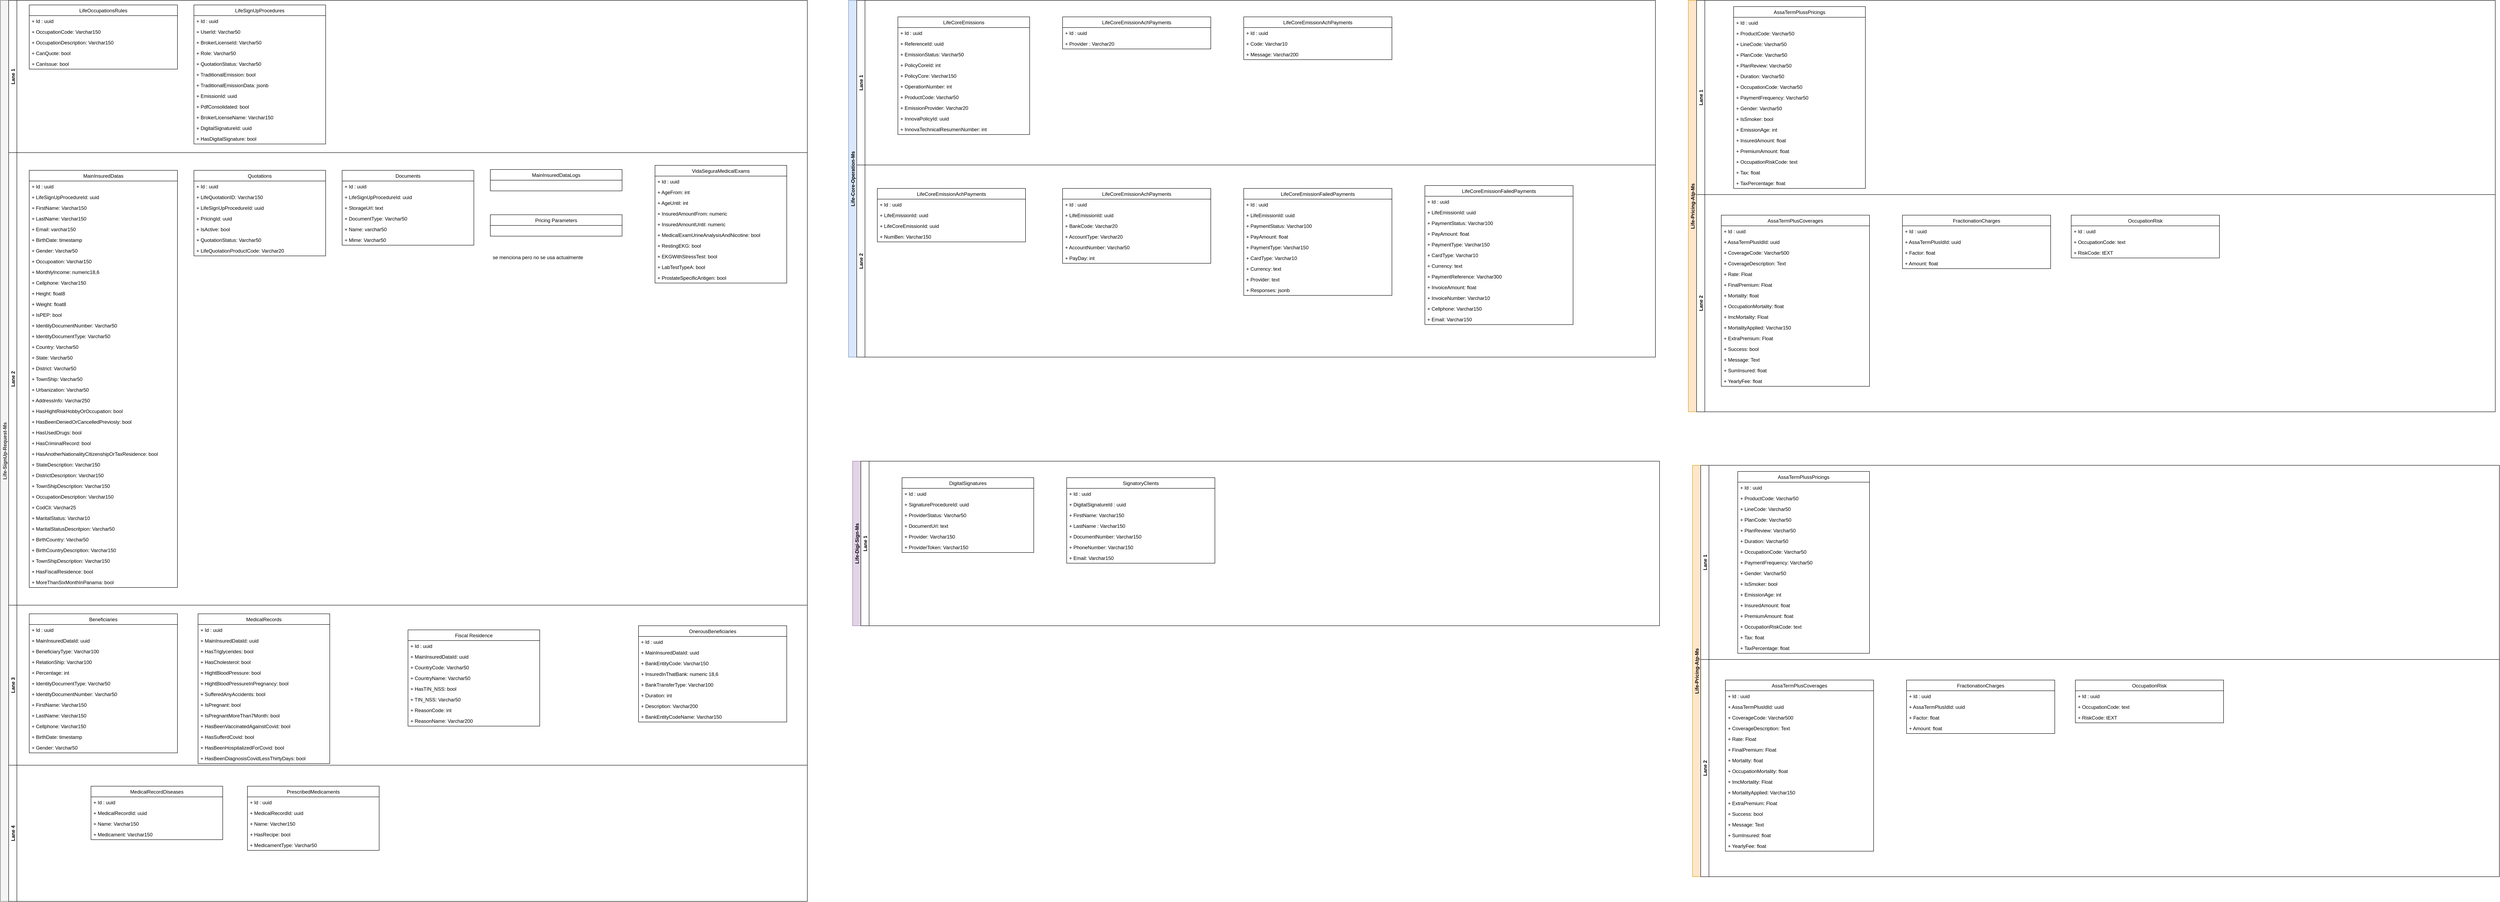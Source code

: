 <mxfile version="20.3.0" type="github">
  <diagram id="gh2-8Rx6alQc6_wlPIhK" name="Database">
    <mxGraphModel dx="1237" dy="663" grid="1" gridSize="10" guides="1" tooltips="1" connect="1" arrows="1" fold="1" page="1" pageScale="1" pageWidth="850" pageHeight="1100" math="0" shadow="0">
      <root>
        <mxCell id="0" />
        <mxCell id="1" parent="0" />
        <mxCell id="hjDSEGd8z8g8QqMCZ0wR-1" value="Life-SignUp-Request-Ms" style="swimlane;childLayout=stackLayout;resizeParent=1;resizeParentMax=0;horizontal=0;startSize=20;horizontalStack=0;fillColor=#f5f5f5;strokeColor=#666666;swimlaneFillColor=none;fontColor=#333333;" vertex="1" parent="1">
          <mxGeometry x="20" width="1960" height="2190" as="geometry" />
        </mxCell>
        <mxCell id="hjDSEGd8z8g8QqMCZ0wR-2" value="Lane 1" style="swimlane;startSize=20;horizontal=0;" vertex="1" parent="hjDSEGd8z8g8QqMCZ0wR-1">
          <mxGeometry x="20" width="1940" height="370" as="geometry">
            <mxRectangle x="20" width="900" height="30" as="alternateBounds" />
          </mxGeometry>
        </mxCell>
        <mxCell id="hjDSEGd8z8g8QqMCZ0wR-3" value="LifeOccupationsRules" style="swimlane;fontStyle=0;childLayout=stackLayout;horizontal=1;startSize=26;fillColor=none;horizontalStack=0;resizeParent=1;resizeParentMax=0;resizeLast=0;collapsible=1;marginBottom=0;" vertex="1" parent="hjDSEGd8z8g8QqMCZ0wR-2">
          <mxGeometry x="50" y="11" width="360" height="156" as="geometry">
            <mxRectangle x="130" y="950" width="100" height="30" as="alternateBounds" />
          </mxGeometry>
        </mxCell>
        <mxCell id="hjDSEGd8z8g8QqMCZ0wR-4" value="+ Id : uuid" style="text;strokeColor=none;fillColor=none;align=left;verticalAlign=top;spacingLeft=4;spacingRight=4;overflow=hidden;rotatable=0;points=[[0,0.5],[1,0.5]];portConstraint=eastwest;" vertex="1" parent="hjDSEGd8z8g8QqMCZ0wR-3">
          <mxGeometry y="26" width="360" height="26" as="geometry" />
        </mxCell>
        <mxCell id="hjDSEGd8z8g8QqMCZ0wR-5" value="+ OccupationCode: Varchar150" style="text;strokeColor=none;fillColor=none;align=left;verticalAlign=top;spacingLeft=4;spacingRight=4;overflow=hidden;rotatable=0;points=[[0,0.5],[1,0.5]];portConstraint=eastwest;" vertex="1" parent="hjDSEGd8z8g8QqMCZ0wR-3">
          <mxGeometry y="52" width="360" height="26" as="geometry" />
        </mxCell>
        <mxCell id="hjDSEGd8z8g8QqMCZ0wR-6" value="+ OccupationDescription: Varchar150" style="text;strokeColor=none;fillColor=none;align=left;verticalAlign=top;spacingLeft=4;spacingRight=4;overflow=hidden;rotatable=0;points=[[0,0.5],[1,0.5]];portConstraint=eastwest;" vertex="1" parent="hjDSEGd8z8g8QqMCZ0wR-3">
          <mxGeometry y="78" width="360" height="26" as="geometry" />
        </mxCell>
        <mxCell id="hjDSEGd8z8g8QqMCZ0wR-7" value="+ CanQuote: bool" style="text;strokeColor=none;fillColor=none;align=left;verticalAlign=top;spacingLeft=4;spacingRight=4;overflow=hidden;rotatable=0;points=[[0,0.5],[1,0.5]];portConstraint=eastwest;" vertex="1" parent="hjDSEGd8z8g8QqMCZ0wR-3">
          <mxGeometry y="104" width="360" height="26" as="geometry" />
        </mxCell>
        <mxCell id="hjDSEGd8z8g8QqMCZ0wR-8" value="+ CanIssue: bool" style="text;strokeColor=none;fillColor=none;align=left;verticalAlign=top;spacingLeft=4;spacingRight=4;overflow=hidden;rotatable=0;points=[[0,0.5],[1,0.5]];portConstraint=eastwest;" vertex="1" parent="hjDSEGd8z8g8QqMCZ0wR-3">
          <mxGeometry y="130" width="360" height="26" as="geometry" />
        </mxCell>
        <mxCell id="hjDSEGd8z8g8QqMCZ0wR-9" value="LifeSignUpProcedures" style="swimlane;fontStyle=0;childLayout=stackLayout;horizontal=1;startSize=26;fillColor=none;horizontalStack=0;resizeParent=1;resizeParentMax=0;resizeLast=0;collapsible=1;marginBottom=0;" vertex="1" parent="hjDSEGd8z8g8QqMCZ0wR-2">
          <mxGeometry x="450" y="11" width="320" height="338" as="geometry">
            <mxRectangle x="130" y="950" width="100" height="30" as="alternateBounds" />
          </mxGeometry>
        </mxCell>
        <mxCell id="hjDSEGd8z8g8QqMCZ0wR-10" value="+ Id : uuid" style="text;strokeColor=none;fillColor=none;align=left;verticalAlign=top;spacingLeft=4;spacingRight=4;overflow=hidden;rotatable=0;points=[[0,0.5],[1,0.5]];portConstraint=eastwest;" vertex="1" parent="hjDSEGd8z8g8QqMCZ0wR-9">
          <mxGeometry y="26" width="320" height="26" as="geometry" />
        </mxCell>
        <mxCell id="hjDSEGd8z8g8QqMCZ0wR-11" value="+ UserId: Varchar50" style="text;strokeColor=none;fillColor=none;align=left;verticalAlign=top;spacingLeft=4;spacingRight=4;overflow=hidden;rotatable=0;points=[[0,0.5],[1,0.5]];portConstraint=eastwest;" vertex="1" parent="hjDSEGd8z8g8QqMCZ0wR-9">
          <mxGeometry y="52" width="320" height="26" as="geometry" />
        </mxCell>
        <mxCell id="hjDSEGd8z8g8QqMCZ0wR-12" value="+ BrokerLicenseId: Varchar50" style="text;strokeColor=none;fillColor=none;align=left;verticalAlign=top;spacingLeft=4;spacingRight=4;overflow=hidden;rotatable=0;points=[[0,0.5],[1,0.5]];portConstraint=eastwest;" vertex="1" parent="hjDSEGd8z8g8QqMCZ0wR-9">
          <mxGeometry y="78" width="320" height="26" as="geometry" />
        </mxCell>
        <mxCell id="hjDSEGd8z8g8QqMCZ0wR-13" value="+ Role: Varchar50" style="text;strokeColor=none;fillColor=none;align=left;verticalAlign=top;spacingLeft=4;spacingRight=4;overflow=hidden;rotatable=0;points=[[0,0.5],[1,0.5]];portConstraint=eastwest;" vertex="1" parent="hjDSEGd8z8g8QqMCZ0wR-9">
          <mxGeometry y="104" width="320" height="26" as="geometry" />
        </mxCell>
        <mxCell id="hjDSEGd8z8g8QqMCZ0wR-14" value="+ QuotationStatus: Varchar50" style="text;strokeColor=none;fillColor=none;align=left;verticalAlign=top;spacingLeft=4;spacingRight=4;overflow=hidden;rotatable=0;points=[[0,0.5],[1,0.5]];portConstraint=eastwest;" vertex="1" parent="hjDSEGd8z8g8QqMCZ0wR-9">
          <mxGeometry y="130" width="320" height="26" as="geometry" />
        </mxCell>
        <mxCell id="hjDSEGd8z8g8QqMCZ0wR-15" value="+ TraditionalEmission: bool" style="text;strokeColor=none;fillColor=none;align=left;verticalAlign=top;spacingLeft=4;spacingRight=4;overflow=hidden;rotatable=0;points=[[0,0.5],[1,0.5]];portConstraint=eastwest;" vertex="1" parent="hjDSEGd8z8g8QqMCZ0wR-9">
          <mxGeometry y="156" width="320" height="26" as="geometry" />
        </mxCell>
        <mxCell id="hjDSEGd8z8g8QqMCZ0wR-16" value="+ TraditionalEmissionData: jsonb" style="text;strokeColor=none;fillColor=none;align=left;verticalAlign=top;spacingLeft=4;spacingRight=4;overflow=hidden;rotatable=0;points=[[0,0.5],[1,0.5]];portConstraint=eastwest;" vertex="1" parent="hjDSEGd8z8g8QqMCZ0wR-9">
          <mxGeometry y="182" width="320" height="26" as="geometry" />
        </mxCell>
        <mxCell id="hjDSEGd8z8g8QqMCZ0wR-17" value="+ EmissionId: uuid" style="text;strokeColor=none;fillColor=none;align=left;verticalAlign=top;spacingLeft=4;spacingRight=4;overflow=hidden;rotatable=0;points=[[0,0.5],[1,0.5]];portConstraint=eastwest;" vertex="1" parent="hjDSEGd8z8g8QqMCZ0wR-9">
          <mxGeometry y="208" width="320" height="26" as="geometry" />
        </mxCell>
        <mxCell id="hjDSEGd8z8g8QqMCZ0wR-18" value="+ PdfConsolidated: bool" style="text;strokeColor=none;fillColor=none;align=left;verticalAlign=top;spacingLeft=4;spacingRight=4;overflow=hidden;rotatable=0;points=[[0,0.5],[1,0.5]];portConstraint=eastwest;" vertex="1" parent="hjDSEGd8z8g8QqMCZ0wR-9">
          <mxGeometry y="234" width="320" height="26" as="geometry" />
        </mxCell>
        <mxCell id="hjDSEGd8z8g8QqMCZ0wR-19" value="+ BrokerLicenseName: Varchar150" style="text;strokeColor=none;fillColor=none;align=left;verticalAlign=top;spacingLeft=4;spacingRight=4;overflow=hidden;rotatable=0;points=[[0,0.5],[1,0.5]];portConstraint=eastwest;" vertex="1" parent="hjDSEGd8z8g8QqMCZ0wR-9">
          <mxGeometry y="260" width="320" height="26" as="geometry" />
        </mxCell>
        <mxCell id="hjDSEGd8z8g8QqMCZ0wR-20" value="+ DigitalSignatureId: uuid" style="text;strokeColor=none;fillColor=none;align=left;verticalAlign=top;spacingLeft=4;spacingRight=4;overflow=hidden;rotatable=0;points=[[0,0.5],[1,0.5]];portConstraint=eastwest;" vertex="1" parent="hjDSEGd8z8g8QqMCZ0wR-9">
          <mxGeometry y="286" width="320" height="26" as="geometry" />
        </mxCell>
        <mxCell id="hjDSEGd8z8g8QqMCZ0wR-21" value="+ HasDigitalSignature: bool" style="text;strokeColor=none;fillColor=none;align=left;verticalAlign=top;spacingLeft=4;spacingRight=4;overflow=hidden;rotatable=0;points=[[0,0.5],[1,0.5]];portConstraint=eastwest;" vertex="1" parent="hjDSEGd8z8g8QqMCZ0wR-9">
          <mxGeometry y="312" width="320" height="26" as="geometry" />
        </mxCell>
        <mxCell id="hjDSEGd8z8g8QqMCZ0wR-22" value="Lane 2" style="swimlane;startSize=20;horizontal=0;" vertex="1" parent="hjDSEGd8z8g8QqMCZ0wR-1">
          <mxGeometry x="20" y="370" width="1940" height="1100" as="geometry" />
        </mxCell>
        <mxCell id="hjDSEGd8z8g8QqMCZ0wR-23" value="MainInsuredDatas" style="swimlane;fontStyle=0;childLayout=stackLayout;horizontal=1;startSize=26;fillColor=none;horizontalStack=0;resizeParent=1;resizeParentMax=0;resizeLast=0;collapsible=1;marginBottom=0;" vertex="1" parent="hjDSEGd8z8g8QqMCZ0wR-22">
          <mxGeometry x="50" y="43" width="360" height="1014" as="geometry">
            <mxRectangle x="40" y="400" width="100" height="30" as="alternateBounds" />
          </mxGeometry>
        </mxCell>
        <mxCell id="hjDSEGd8z8g8QqMCZ0wR-24" value="+ Id : uuid" style="text;strokeColor=none;fillColor=none;align=left;verticalAlign=top;spacingLeft=4;spacingRight=4;overflow=hidden;rotatable=0;points=[[0,0.5],[1,0.5]];portConstraint=eastwest;" vertex="1" parent="hjDSEGd8z8g8QqMCZ0wR-23">
          <mxGeometry y="26" width="360" height="26" as="geometry" />
        </mxCell>
        <mxCell id="hjDSEGd8z8g8QqMCZ0wR-25" value="+ LifeSignUpProcedureId: uuid" style="text;strokeColor=none;fillColor=none;align=left;verticalAlign=top;spacingLeft=4;spacingRight=4;overflow=hidden;rotatable=0;points=[[0,0.5],[1,0.5]];portConstraint=eastwest;" vertex="1" parent="hjDSEGd8z8g8QqMCZ0wR-23">
          <mxGeometry y="52" width="360" height="26" as="geometry" />
        </mxCell>
        <mxCell id="hjDSEGd8z8g8QqMCZ0wR-26" value="+ FirstName: Varchar150" style="text;strokeColor=none;fillColor=none;align=left;verticalAlign=top;spacingLeft=4;spacingRight=4;overflow=hidden;rotatable=0;points=[[0,0.5],[1,0.5]];portConstraint=eastwest;" vertex="1" parent="hjDSEGd8z8g8QqMCZ0wR-23">
          <mxGeometry y="78" width="360" height="26" as="geometry" />
        </mxCell>
        <mxCell id="hjDSEGd8z8g8QqMCZ0wR-27" value="+ LastName: Varchar150" style="text;strokeColor=none;fillColor=none;align=left;verticalAlign=top;spacingLeft=4;spacingRight=4;overflow=hidden;rotatable=0;points=[[0,0.5],[1,0.5]];portConstraint=eastwest;" vertex="1" parent="hjDSEGd8z8g8QqMCZ0wR-23">
          <mxGeometry y="104" width="360" height="26" as="geometry" />
        </mxCell>
        <mxCell id="hjDSEGd8z8g8QqMCZ0wR-28" value="+ Email: varchar150" style="text;strokeColor=none;fillColor=none;align=left;verticalAlign=top;spacingLeft=4;spacingRight=4;overflow=hidden;rotatable=0;points=[[0,0.5],[1,0.5]];portConstraint=eastwest;" vertex="1" parent="hjDSEGd8z8g8QqMCZ0wR-23">
          <mxGeometry y="130" width="360" height="26" as="geometry" />
        </mxCell>
        <mxCell id="hjDSEGd8z8g8QqMCZ0wR-29" value="+ BirthDate: timestamp" style="text;strokeColor=none;fillColor=none;align=left;verticalAlign=top;spacingLeft=4;spacingRight=4;overflow=hidden;rotatable=0;points=[[0,0.5],[1,0.5]];portConstraint=eastwest;" vertex="1" parent="hjDSEGd8z8g8QqMCZ0wR-23">
          <mxGeometry y="156" width="360" height="26" as="geometry" />
        </mxCell>
        <mxCell id="hjDSEGd8z8g8QqMCZ0wR-30" value="+ Gender: Varchar50" style="text;strokeColor=none;fillColor=none;align=left;verticalAlign=top;spacingLeft=4;spacingRight=4;overflow=hidden;rotatable=0;points=[[0,0.5],[1,0.5]];portConstraint=eastwest;" vertex="1" parent="hjDSEGd8z8g8QqMCZ0wR-23">
          <mxGeometry y="182" width="360" height="26" as="geometry" />
        </mxCell>
        <mxCell id="hjDSEGd8z8g8QqMCZ0wR-31" value="+ Occupoation: Varchar150" style="text;strokeColor=none;fillColor=none;align=left;verticalAlign=top;spacingLeft=4;spacingRight=4;overflow=hidden;rotatable=0;points=[[0,0.5],[1,0.5]];portConstraint=eastwest;" vertex="1" parent="hjDSEGd8z8g8QqMCZ0wR-23">
          <mxGeometry y="208" width="360" height="26" as="geometry" />
        </mxCell>
        <mxCell id="hjDSEGd8z8g8QqMCZ0wR-32" value="+ MonthlyIncome: numeric18,6" style="text;strokeColor=none;fillColor=none;align=left;verticalAlign=top;spacingLeft=4;spacingRight=4;overflow=hidden;rotatable=0;points=[[0,0.5],[1,0.5]];portConstraint=eastwest;" vertex="1" parent="hjDSEGd8z8g8QqMCZ0wR-23">
          <mxGeometry y="234" width="360" height="26" as="geometry" />
        </mxCell>
        <mxCell id="hjDSEGd8z8g8QqMCZ0wR-33" value="+ Cellphone: Varchar150" style="text;strokeColor=none;fillColor=none;align=left;verticalAlign=top;spacingLeft=4;spacingRight=4;overflow=hidden;rotatable=0;points=[[0,0.5],[1,0.5]];portConstraint=eastwest;" vertex="1" parent="hjDSEGd8z8g8QqMCZ0wR-23">
          <mxGeometry y="260" width="360" height="26" as="geometry" />
        </mxCell>
        <mxCell id="hjDSEGd8z8g8QqMCZ0wR-34" value="+ Height: float8" style="text;strokeColor=none;fillColor=none;align=left;verticalAlign=top;spacingLeft=4;spacingRight=4;overflow=hidden;rotatable=0;points=[[0,0.5],[1,0.5]];portConstraint=eastwest;" vertex="1" parent="hjDSEGd8z8g8QqMCZ0wR-23">
          <mxGeometry y="286" width="360" height="26" as="geometry" />
        </mxCell>
        <mxCell id="hjDSEGd8z8g8QqMCZ0wR-35" value="+ Weight: float8" style="text;strokeColor=none;fillColor=none;align=left;verticalAlign=top;spacingLeft=4;spacingRight=4;overflow=hidden;rotatable=0;points=[[0,0.5],[1,0.5]];portConstraint=eastwest;" vertex="1" parent="hjDSEGd8z8g8QqMCZ0wR-23">
          <mxGeometry y="312" width="360" height="26" as="geometry" />
        </mxCell>
        <mxCell id="hjDSEGd8z8g8QqMCZ0wR-36" value="+ IsPEP: bool" style="text;strokeColor=none;fillColor=none;align=left;verticalAlign=top;spacingLeft=4;spacingRight=4;overflow=hidden;rotatable=0;points=[[0,0.5],[1,0.5]];portConstraint=eastwest;" vertex="1" parent="hjDSEGd8z8g8QqMCZ0wR-23">
          <mxGeometry y="338" width="360" height="26" as="geometry" />
        </mxCell>
        <mxCell id="hjDSEGd8z8g8QqMCZ0wR-37" value="+ IdentityDocumentNumber: Varchar50" style="text;strokeColor=none;fillColor=none;align=left;verticalAlign=top;spacingLeft=4;spacingRight=4;overflow=hidden;rotatable=0;points=[[0,0.5],[1,0.5]];portConstraint=eastwest;" vertex="1" parent="hjDSEGd8z8g8QqMCZ0wR-23">
          <mxGeometry y="364" width="360" height="26" as="geometry" />
        </mxCell>
        <mxCell id="hjDSEGd8z8g8QqMCZ0wR-38" value="+ IdentityDocumentType: Varchar50" style="text;strokeColor=none;fillColor=none;align=left;verticalAlign=top;spacingLeft=4;spacingRight=4;overflow=hidden;rotatable=0;points=[[0,0.5],[1,0.5]];portConstraint=eastwest;" vertex="1" parent="hjDSEGd8z8g8QqMCZ0wR-23">
          <mxGeometry y="390" width="360" height="26" as="geometry" />
        </mxCell>
        <mxCell id="hjDSEGd8z8g8QqMCZ0wR-39" value="+ Country: Varchar50" style="text;strokeColor=none;fillColor=none;align=left;verticalAlign=top;spacingLeft=4;spacingRight=4;overflow=hidden;rotatable=0;points=[[0,0.5],[1,0.5]];portConstraint=eastwest;" vertex="1" parent="hjDSEGd8z8g8QqMCZ0wR-23">
          <mxGeometry y="416" width="360" height="26" as="geometry" />
        </mxCell>
        <mxCell id="hjDSEGd8z8g8QqMCZ0wR-40" value="+ State: Varchar50" style="text;strokeColor=none;fillColor=none;align=left;verticalAlign=top;spacingLeft=4;spacingRight=4;overflow=hidden;rotatable=0;points=[[0,0.5],[1,0.5]];portConstraint=eastwest;" vertex="1" parent="hjDSEGd8z8g8QqMCZ0wR-23">
          <mxGeometry y="442" width="360" height="26" as="geometry" />
        </mxCell>
        <mxCell id="hjDSEGd8z8g8QqMCZ0wR-41" value="+ District: Varchar50" style="text;strokeColor=none;fillColor=none;align=left;verticalAlign=top;spacingLeft=4;spacingRight=4;overflow=hidden;rotatable=0;points=[[0,0.5],[1,0.5]];portConstraint=eastwest;" vertex="1" parent="hjDSEGd8z8g8QqMCZ0wR-23">
          <mxGeometry y="468" width="360" height="26" as="geometry" />
        </mxCell>
        <mxCell id="hjDSEGd8z8g8QqMCZ0wR-42" value="+ TownShip: Varchar50" style="text;strokeColor=none;fillColor=none;align=left;verticalAlign=top;spacingLeft=4;spacingRight=4;overflow=hidden;rotatable=0;points=[[0,0.5],[1,0.5]];portConstraint=eastwest;" vertex="1" parent="hjDSEGd8z8g8QqMCZ0wR-23">
          <mxGeometry y="494" width="360" height="26" as="geometry" />
        </mxCell>
        <mxCell id="hjDSEGd8z8g8QqMCZ0wR-43" value="+ Urbanization: Varchar50" style="text;strokeColor=none;fillColor=none;align=left;verticalAlign=top;spacingLeft=4;spacingRight=4;overflow=hidden;rotatable=0;points=[[0,0.5],[1,0.5]];portConstraint=eastwest;" vertex="1" parent="hjDSEGd8z8g8QqMCZ0wR-23">
          <mxGeometry y="520" width="360" height="26" as="geometry" />
        </mxCell>
        <mxCell id="hjDSEGd8z8g8QqMCZ0wR-44" value="+ AddressInfo: Varchar250" style="text;strokeColor=none;fillColor=none;align=left;verticalAlign=top;spacingLeft=4;spacingRight=4;overflow=hidden;rotatable=0;points=[[0,0.5],[1,0.5]];portConstraint=eastwest;" vertex="1" parent="hjDSEGd8z8g8QqMCZ0wR-23">
          <mxGeometry y="546" width="360" height="26" as="geometry" />
        </mxCell>
        <mxCell id="hjDSEGd8z8g8QqMCZ0wR-45" value="+ HasHightRiskHobbyOrOccupation: bool" style="text;strokeColor=none;fillColor=none;align=left;verticalAlign=top;spacingLeft=4;spacingRight=4;overflow=hidden;rotatable=0;points=[[0,0.5],[1,0.5]];portConstraint=eastwest;" vertex="1" parent="hjDSEGd8z8g8QqMCZ0wR-23">
          <mxGeometry y="572" width="360" height="26" as="geometry" />
        </mxCell>
        <mxCell id="hjDSEGd8z8g8QqMCZ0wR-46" value="+ HasBeenDeniedOrCancelledPreviosly: bool" style="text;strokeColor=none;fillColor=none;align=left;verticalAlign=top;spacingLeft=4;spacingRight=4;overflow=hidden;rotatable=0;points=[[0,0.5],[1,0.5]];portConstraint=eastwest;" vertex="1" parent="hjDSEGd8z8g8QqMCZ0wR-23">
          <mxGeometry y="598" width="360" height="26" as="geometry" />
        </mxCell>
        <mxCell id="hjDSEGd8z8g8QqMCZ0wR-47" value="+ HasUsedDrugs: bool" style="text;strokeColor=none;fillColor=none;align=left;verticalAlign=top;spacingLeft=4;spacingRight=4;overflow=hidden;rotatable=0;points=[[0,0.5],[1,0.5]];portConstraint=eastwest;" vertex="1" parent="hjDSEGd8z8g8QqMCZ0wR-23">
          <mxGeometry y="624" width="360" height="26" as="geometry" />
        </mxCell>
        <mxCell id="hjDSEGd8z8g8QqMCZ0wR-48" value="+ HasCriminalRecord: bool" style="text;strokeColor=none;fillColor=none;align=left;verticalAlign=top;spacingLeft=4;spacingRight=4;overflow=hidden;rotatable=0;points=[[0,0.5],[1,0.5]];portConstraint=eastwest;" vertex="1" parent="hjDSEGd8z8g8QqMCZ0wR-23">
          <mxGeometry y="650" width="360" height="26" as="geometry" />
        </mxCell>
        <mxCell id="hjDSEGd8z8g8QqMCZ0wR-49" value="+ HasAnotherNationalityCitizenshipOrTaxResidence: bool" style="text;strokeColor=none;fillColor=none;align=left;verticalAlign=top;spacingLeft=4;spacingRight=4;overflow=hidden;rotatable=0;points=[[0,0.5],[1,0.5]];portConstraint=eastwest;" vertex="1" parent="hjDSEGd8z8g8QqMCZ0wR-23">
          <mxGeometry y="676" width="360" height="26" as="geometry" />
        </mxCell>
        <mxCell id="hjDSEGd8z8g8QqMCZ0wR-50" value="+ StateDescription: Varchar150" style="text;strokeColor=none;fillColor=none;align=left;verticalAlign=top;spacingLeft=4;spacingRight=4;overflow=hidden;rotatable=0;points=[[0,0.5],[1,0.5]];portConstraint=eastwest;" vertex="1" parent="hjDSEGd8z8g8QqMCZ0wR-23">
          <mxGeometry y="702" width="360" height="26" as="geometry" />
        </mxCell>
        <mxCell id="hjDSEGd8z8g8QqMCZ0wR-51" value="+ DistrictDescription: Varchar150" style="text;strokeColor=none;fillColor=none;align=left;verticalAlign=top;spacingLeft=4;spacingRight=4;overflow=hidden;rotatable=0;points=[[0,0.5],[1,0.5]];portConstraint=eastwest;" vertex="1" parent="hjDSEGd8z8g8QqMCZ0wR-23">
          <mxGeometry y="728" width="360" height="26" as="geometry" />
        </mxCell>
        <mxCell id="hjDSEGd8z8g8QqMCZ0wR-52" value="+ TownShipDescription: Varchar150" style="text;strokeColor=none;fillColor=none;align=left;verticalAlign=top;spacingLeft=4;spacingRight=4;overflow=hidden;rotatable=0;points=[[0,0.5],[1,0.5]];portConstraint=eastwest;" vertex="1" parent="hjDSEGd8z8g8QqMCZ0wR-23">
          <mxGeometry y="754" width="360" height="26" as="geometry" />
        </mxCell>
        <mxCell id="hjDSEGd8z8g8QqMCZ0wR-53" value="+ OccupationDescription: Varchar150" style="text;strokeColor=none;fillColor=none;align=left;verticalAlign=top;spacingLeft=4;spacingRight=4;overflow=hidden;rotatable=0;points=[[0,0.5],[1,0.5]];portConstraint=eastwest;" vertex="1" parent="hjDSEGd8z8g8QqMCZ0wR-23">
          <mxGeometry y="780" width="360" height="26" as="geometry" />
        </mxCell>
        <mxCell id="hjDSEGd8z8g8QqMCZ0wR-54" value="+ CodCli: Varchar25" style="text;strokeColor=none;fillColor=none;align=left;verticalAlign=top;spacingLeft=4;spacingRight=4;overflow=hidden;rotatable=0;points=[[0,0.5],[1,0.5]];portConstraint=eastwest;" vertex="1" parent="hjDSEGd8z8g8QqMCZ0wR-23">
          <mxGeometry y="806" width="360" height="26" as="geometry" />
        </mxCell>
        <mxCell id="hjDSEGd8z8g8QqMCZ0wR-55" value="+ MaritalStatus: Varchar10" style="text;strokeColor=none;fillColor=none;align=left;verticalAlign=top;spacingLeft=4;spacingRight=4;overflow=hidden;rotatable=0;points=[[0,0.5],[1,0.5]];portConstraint=eastwest;" vertex="1" parent="hjDSEGd8z8g8QqMCZ0wR-23">
          <mxGeometry y="832" width="360" height="26" as="geometry" />
        </mxCell>
        <mxCell id="hjDSEGd8z8g8QqMCZ0wR-56" value="+ MaritalStatusDescritpion: Varchar50" style="text;strokeColor=none;fillColor=none;align=left;verticalAlign=top;spacingLeft=4;spacingRight=4;overflow=hidden;rotatable=0;points=[[0,0.5],[1,0.5]];portConstraint=eastwest;" vertex="1" parent="hjDSEGd8z8g8QqMCZ0wR-23">
          <mxGeometry y="858" width="360" height="26" as="geometry" />
        </mxCell>
        <mxCell id="hjDSEGd8z8g8QqMCZ0wR-57" value="+ BirthCountry: Varchar50" style="text;strokeColor=none;fillColor=none;align=left;verticalAlign=top;spacingLeft=4;spacingRight=4;overflow=hidden;rotatable=0;points=[[0,0.5],[1,0.5]];portConstraint=eastwest;" vertex="1" parent="hjDSEGd8z8g8QqMCZ0wR-23">
          <mxGeometry y="884" width="360" height="26" as="geometry" />
        </mxCell>
        <mxCell id="hjDSEGd8z8g8QqMCZ0wR-58" value="+ BirthCountryDescription: Varchar150" style="text;strokeColor=none;fillColor=none;align=left;verticalAlign=top;spacingLeft=4;spacingRight=4;overflow=hidden;rotatable=0;points=[[0,0.5],[1,0.5]];portConstraint=eastwest;" vertex="1" parent="hjDSEGd8z8g8QqMCZ0wR-23">
          <mxGeometry y="910" width="360" height="26" as="geometry" />
        </mxCell>
        <mxCell id="hjDSEGd8z8g8QqMCZ0wR-59" value="+ TownShipDescription: Varchar150" style="text;strokeColor=none;fillColor=none;align=left;verticalAlign=top;spacingLeft=4;spacingRight=4;overflow=hidden;rotatable=0;points=[[0,0.5],[1,0.5]];portConstraint=eastwest;" vertex="1" parent="hjDSEGd8z8g8QqMCZ0wR-23">
          <mxGeometry y="936" width="360" height="26" as="geometry" />
        </mxCell>
        <mxCell id="hjDSEGd8z8g8QqMCZ0wR-60" value="+ HasFiscalResidence: bool" style="text;strokeColor=none;fillColor=none;align=left;verticalAlign=top;spacingLeft=4;spacingRight=4;overflow=hidden;rotatable=0;points=[[0,0.5],[1,0.5]];portConstraint=eastwest;" vertex="1" parent="hjDSEGd8z8g8QqMCZ0wR-23">
          <mxGeometry y="962" width="360" height="26" as="geometry" />
        </mxCell>
        <mxCell id="hjDSEGd8z8g8QqMCZ0wR-61" value="+ MoreThanSixMonthInPanama: bool" style="text;strokeColor=none;fillColor=none;align=left;verticalAlign=top;spacingLeft=4;spacingRight=4;overflow=hidden;rotatable=0;points=[[0,0.5],[1,0.5]];portConstraint=eastwest;" vertex="1" parent="hjDSEGd8z8g8QqMCZ0wR-23">
          <mxGeometry y="988" width="360" height="26" as="geometry" />
        </mxCell>
        <mxCell id="hjDSEGd8z8g8QqMCZ0wR-62" value="Quotations" style="swimlane;fontStyle=0;childLayout=stackLayout;horizontal=1;startSize=26;fillColor=none;horizontalStack=0;resizeParent=1;resizeParentMax=0;resizeLast=0;collapsible=1;marginBottom=0;" vertex="1" parent="hjDSEGd8z8g8QqMCZ0wR-22">
          <mxGeometry x="450" y="43" width="320" height="208" as="geometry">
            <mxRectangle x="130" y="950" width="100" height="30" as="alternateBounds" />
          </mxGeometry>
        </mxCell>
        <mxCell id="hjDSEGd8z8g8QqMCZ0wR-63" value="+ Id : uuid" style="text;strokeColor=none;fillColor=none;align=left;verticalAlign=top;spacingLeft=4;spacingRight=4;overflow=hidden;rotatable=0;points=[[0,0.5],[1,0.5]];portConstraint=eastwest;" vertex="1" parent="hjDSEGd8z8g8QqMCZ0wR-62">
          <mxGeometry y="26" width="320" height="26" as="geometry" />
        </mxCell>
        <mxCell id="hjDSEGd8z8g8QqMCZ0wR-64" value="+ LifeQuotationID: Varchar150" style="text;strokeColor=none;fillColor=none;align=left;verticalAlign=top;spacingLeft=4;spacingRight=4;overflow=hidden;rotatable=0;points=[[0,0.5],[1,0.5]];portConstraint=eastwest;" vertex="1" parent="hjDSEGd8z8g8QqMCZ0wR-62">
          <mxGeometry y="52" width="320" height="26" as="geometry" />
        </mxCell>
        <mxCell id="hjDSEGd8z8g8QqMCZ0wR-65" value="+ LifeSignUpProcedureId: uuid" style="text;strokeColor=none;fillColor=none;align=left;verticalAlign=top;spacingLeft=4;spacingRight=4;overflow=hidden;rotatable=0;points=[[0,0.5],[1,0.5]];portConstraint=eastwest;" vertex="1" parent="hjDSEGd8z8g8QqMCZ0wR-62">
          <mxGeometry y="78" width="320" height="26" as="geometry" />
        </mxCell>
        <mxCell id="hjDSEGd8z8g8QqMCZ0wR-66" value="+ PricingId: uuid" style="text;strokeColor=none;fillColor=none;align=left;verticalAlign=top;spacingLeft=4;spacingRight=4;overflow=hidden;rotatable=0;points=[[0,0.5],[1,0.5]];portConstraint=eastwest;" vertex="1" parent="hjDSEGd8z8g8QqMCZ0wR-62">
          <mxGeometry y="104" width="320" height="26" as="geometry" />
        </mxCell>
        <mxCell id="hjDSEGd8z8g8QqMCZ0wR-67" value="+ IsActive: bool" style="text;strokeColor=none;fillColor=none;align=left;verticalAlign=top;spacingLeft=4;spacingRight=4;overflow=hidden;rotatable=0;points=[[0,0.5],[1,0.5]];portConstraint=eastwest;" vertex="1" parent="hjDSEGd8z8g8QqMCZ0wR-62">
          <mxGeometry y="130" width="320" height="26" as="geometry" />
        </mxCell>
        <mxCell id="hjDSEGd8z8g8QqMCZ0wR-68" value="+ QuotationStatus: Varchar50" style="text;strokeColor=none;fillColor=none;align=left;verticalAlign=top;spacingLeft=4;spacingRight=4;overflow=hidden;rotatable=0;points=[[0,0.5],[1,0.5]];portConstraint=eastwest;" vertex="1" parent="hjDSEGd8z8g8QqMCZ0wR-62">
          <mxGeometry y="156" width="320" height="26" as="geometry" />
        </mxCell>
        <mxCell id="hjDSEGd8z8g8QqMCZ0wR-69" value="+ LifeQuotationProductCode: Varchar20" style="text;strokeColor=none;fillColor=none;align=left;verticalAlign=top;spacingLeft=4;spacingRight=4;overflow=hidden;rotatable=0;points=[[0,0.5],[1,0.5]];portConstraint=eastwest;" vertex="1" parent="hjDSEGd8z8g8QqMCZ0wR-62">
          <mxGeometry y="182" width="320" height="26" as="geometry" />
        </mxCell>
        <mxCell id="hjDSEGd8z8g8QqMCZ0wR-70" value="Documents" style="swimlane;fontStyle=0;childLayout=stackLayout;horizontal=1;startSize=26;fillColor=none;horizontalStack=0;resizeParent=1;resizeParentMax=0;resizeLast=0;collapsible=1;marginBottom=0;" vertex="1" parent="hjDSEGd8z8g8QqMCZ0wR-22">
          <mxGeometry x="810" y="43" width="320" height="182" as="geometry">
            <mxRectangle x="130" y="950" width="100" height="30" as="alternateBounds" />
          </mxGeometry>
        </mxCell>
        <mxCell id="hjDSEGd8z8g8QqMCZ0wR-71" value="+ Id : uuid" style="text;strokeColor=none;fillColor=none;align=left;verticalAlign=top;spacingLeft=4;spacingRight=4;overflow=hidden;rotatable=0;points=[[0,0.5],[1,0.5]];portConstraint=eastwest;" vertex="1" parent="hjDSEGd8z8g8QqMCZ0wR-70">
          <mxGeometry y="26" width="320" height="26" as="geometry" />
        </mxCell>
        <mxCell id="hjDSEGd8z8g8QqMCZ0wR-72" value="+ LifeSignUpProcedureId: uuid" style="text;strokeColor=none;fillColor=none;align=left;verticalAlign=top;spacingLeft=4;spacingRight=4;overflow=hidden;rotatable=0;points=[[0,0.5],[1,0.5]];portConstraint=eastwest;" vertex="1" parent="hjDSEGd8z8g8QqMCZ0wR-70">
          <mxGeometry y="52" width="320" height="26" as="geometry" />
        </mxCell>
        <mxCell id="hjDSEGd8z8g8QqMCZ0wR-73" value="+ StorageUrl: text" style="text;strokeColor=none;fillColor=none;align=left;verticalAlign=top;spacingLeft=4;spacingRight=4;overflow=hidden;rotatable=0;points=[[0,0.5],[1,0.5]];portConstraint=eastwest;" vertex="1" parent="hjDSEGd8z8g8QqMCZ0wR-70">
          <mxGeometry y="78" width="320" height="26" as="geometry" />
        </mxCell>
        <mxCell id="hjDSEGd8z8g8QqMCZ0wR-74" value="+ DocumentType: Varchar50" style="text;strokeColor=none;fillColor=none;align=left;verticalAlign=top;spacingLeft=4;spacingRight=4;overflow=hidden;rotatable=0;points=[[0,0.5],[1,0.5]];portConstraint=eastwest;" vertex="1" parent="hjDSEGd8z8g8QqMCZ0wR-70">
          <mxGeometry y="104" width="320" height="26" as="geometry" />
        </mxCell>
        <mxCell id="hjDSEGd8z8g8QqMCZ0wR-75" value="+ Name: varchar50" style="text;strokeColor=none;fillColor=none;align=left;verticalAlign=top;spacingLeft=4;spacingRight=4;overflow=hidden;rotatable=0;points=[[0,0.5],[1,0.5]];portConstraint=eastwest;" vertex="1" parent="hjDSEGd8z8g8QqMCZ0wR-70">
          <mxGeometry y="130" width="320" height="26" as="geometry" />
        </mxCell>
        <mxCell id="hjDSEGd8z8g8QqMCZ0wR-76" value="+ Mime: Varchar50" style="text;strokeColor=none;fillColor=none;align=left;verticalAlign=top;spacingLeft=4;spacingRight=4;overflow=hidden;rotatable=0;points=[[0,0.5],[1,0.5]];portConstraint=eastwest;" vertex="1" parent="hjDSEGd8z8g8QqMCZ0wR-70">
          <mxGeometry y="156" width="320" height="26" as="geometry" />
        </mxCell>
        <mxCell id="hjDSEGd8z8g8QqMCZ0wR-77" value="MainInsuredDataLogs" style="swimlane;fontStyle=0;childLayout=stackLayout;horizontal=1;startSize=26;fillColor=none;horizontalStack=0;resizeParent=1;resizeParentMax=0;resizeLast=0;collapsible=1;marginBottom=0;" vertex="1" parent="hjDSEGd8z8g8QqMCZ0wR-22">
          <mxGeometry x="1170" y="41" width="320" height="52" as="geometry">
            <mxRectangle x="130" y="950" width="100" height="30" as="alternateBounds" />
          </mxGeometry>
        </mxCell>
        <mxCell id="hjDSEGd8z8g8QqMCZ0wR-78" value="se menciona pero no se usa actualmente" style="text;strokeColor=none;fillColor=none;align=left;verticalAlign=top;spacingLeft=4;spacingRight=4;overflow=hidden;rotatable=0;points=[[0,0.5],[1,0.5]];portConstraint=eastwest;" vertex="1" parent="hjDSEGd8z8g8QqMCZ0wR-22">
          <mxGeometry x="1170" y="241" width="320" height="26" as="geometry" />
        </mxCell>
        <mxCell id="hjDSEGd8z8g8QqMCZ0wR-79" value="Pricing Parameters" style="swimlane;fontStyle=0;childLayout=stackLayout;horizontal=1;startSize=26;fillColor=none;horizontalStack=0;resizeParent=1;resizeParentMax=0;resizeLast=0;collapsible=1;marginBottom=0;" vertex="1" parent="hjDSEGd8z8g8QqMCZ0wR-22">
          <mxGeometry x="1170" y="151" width="320" height="52" as="geometry">
            <mxRectangle x="130" y="950" width="100" height="30" as="alternateBounds" />
          </mxGeometry>
        </mxCell>
        <mxCell id="hjDSEGd8z8g8QqMCZ0wR-80" value="VidaSeguraMedicalExams" style="swimlane;fontStyle=0;childLayout=stackLayout;horizontal=1;startSize=26;fillColor=none;horizontalStack=0;resizeParent=1;resizeParentMax=0;resizeLast=0;collapsible=1;marginBottom=0;" vertex="1" parent="hjDSEGd8z8g8QqMCZ0wR-22">
          <mxGeometry x="1570" y="31" width="320" height="286" as="geometry">
            <mxRectangle x="130" y="950" width="100" height="30" as="alternateBounds" />
          </mxGeometry>
        </mxCell>
        <mxCell id="hjDSEGd8z8g8QqMCZ0wR-81" value="+ Id : uuid" style="text;strokeColor=none;fillColor=none;align=left;verticalAlign=top;spacingLeft=4;spacingRight=4;overflow=hidden;rotatable=0;points=[[0,0.5],[1,0.5]];portConstraint=eastwest;" vertex="1" parent="hjDSEGd8z8g8QqMCZ0wR-80">
          <mxGeometry y="26" width="320" height="26" as="geometry" />
        </mxCell>
        <mxCell id="hjDSEGd8z8g8QqMCZ0wR-82" value="+ AgeFrom: int" style="text;strokeColor=none;fillColor=none;align=left;verticalAlign=top;spacingLeft=4;spacingRight=4;overflow=hidden;rotatable=0;points=[[0,0.5],[1,0.5]];portConstraint=eastwest;" vertex="1" parent="hjDSEGd8z8g8QqMCZ0wR-80">
          <mxGeometry y="52" width="320" height="26" as="geometry" />
        </mxCell>
        <mxCell id="hjDSEGd8z8g8QqMCZ0wR-83" value="+ AgeUntil: int" style="text;strokeColor=none;fillColor=none;align=left;verticalAlign=top;spacingLeft=4;spacingRight=4;overflow=hidden;rotatable=0;points=[[0,0.5],[1,0.5]];portConstraint=eastwest;" vertex="1" parent="hjDSEGd8z8g8QqMCZ0wR-80">
          <mxGeometry y="78" width="320" height="26" as="geometry" />
        </mxCell>
        <mxCell id="hjDSEGd8z8g8QqMCZ0wR-84" value="+ InsuredAmountFrom: numeric" style="text;strokeColor=none;fillColor=none;align=left;verticalAlign=top;spacingLeft=4;spacingRight=4;overflow=hidden;rotatable=0;points=[[0,0.5],[1,0.5]];portConstraint=eastwest;" vertex="1" parent="hjDSEGd8z8g8QqMCZ0wR-80">
          <mxGeometry y="104" width="320" height="26" as="geometry" />
        </mxCell>
        <mxCell id="hjDSEGd8z8g8QqMCZ0wR-85" value="+ InsuredAmountUntil: numeric" style="text;strokeColor=none;fillColor=none;align=left;verticalAlign=top;spacingLeft=4;spacingRight=4;overflow=hidden;rotatable=0;points=[[0,0.5],[1,0.5]];portConstraint=eastwest;" vertex="1" parent="hjDSEGd8z8g8QqMCZ0wR-80">
          <mxGeometry y="130" width="320" height="26" as="geometry" />
        </mxCell>
        <mxCell id="hjDSEGd8z8g8QqMCZ0wR-86" value="+ MedicalExamUrineAnalysisAndNicotine: bool" style="text;strokeColor=none;fillColor=none;align=left;verticalAlign=top;spacingLeft=4;spacingRight=4;overflow=hidden;rotatable=0;points=[[0,0.5],[1,0.5]];portConstraint=eastwest;" vertex="1" parent="hjDSEGd8z8g8QqMCZ0wR-80">
          <mxGeometry y="156" width="320" height="26" as="geometry" />
        </mxCell>
        <mxCell id="hjDSEGd8z8g8QqMCZ0wR-87" value="+ RestingEKG: bool" style="text;strokeColor=none;fillColor=none;align=left;verticalAlign=top;spacingLeft=4;spacingRight=4;overflow=hidden;rotatable=0;points=[[0,0.5],[1,0.5]];portConstraint=eastwest;" vertex="1" parent="hjDSEGd8z8g8QqMCZ0wR-80">
          <mxGeometry y="182" width="320" height="26" as="geometry" />
        </mxCell>
        <mxCell id="hjDSEGd8z8g8QqMCZ0wR-88" value="+ EKGWithStressTest: bool" style="text;strokeColor=none;fillColor=none;align=left;verticalAlign=top;spacingLeft=4;spacingRight=4;overflow=hidden;rotatable=0;points=[[0,0.5],[1,0.5]];portConstraint=eastwest;" vertex="1" parent="hjDSEGd8z8g8QqMCZ0wR-80">
          <mxGeometry y="208" width="320" height="26" as="geometry" />
        </mxCell>
        <mxCell id="hjDSEGd8z8g8QqMCZ0wR-89" value="+ LabTestTypeA: bool" style="text;strokeColor=none;fillColor=none;align=left;verticalAlign=top;spacingLeft=4;spacingRight=4;overflow=hidden;rotatable=0;points=[[0,0.5],[1,0.5]];portConstraint=eastwest;" vertex="1" parent="hjDSEGd8z8g8QqMCZ0wR-80">
          <mxGeometry y="234" width="320" height="26" as="geometry" />
        </mxCell>
        <mxCell id="hjDSEGd8z8g8QqMCZ0wR-90" value="+ ProstateSpecificAntigen: bool" style="text;strokeColor=none;fillColor=none;align=left;verticalAlign=top;spacingLeft=4;spacingRight=4;overflow=hidden;rotatable=0;points=[[0,0.5],[1,0.5]];portConstraint=eastwest;" vertex="1" parent="hjDSEGd8z8g8QqMCZ0wR-80">
          <mxGeometry y="260" width="320" height="26" as="geometry" />
        </mxCell>
        <mxCell id="hjDSEGd8z8g8QqMCZ0wR-91" value="Lane 3" style="swimlane;startSize=20;horizontal=0;" vertex="1" parent="hjDSEGd8z8g8QqMCZ0wR-1">
          <mxGeometry x="20" y="1470" width="1940" height="389" as="geometry" />
        </mxCell>
        <mxCell id="hjDSEGd8z8g8QqMCZ0wR-92" value="Beneficiaries" style="swimlane;fontStyle=0;childLayout=stackLayout;horizontal=1;startSize=26;fillColor=none;horizontalStack=0;resizeParent=1;resizeParentMax=0;resizeLast=0;collapsible=1;marginBottom=0;" vertex="1" parent="hjDSEGd8z8g8QqMCZ0wR-91">
          <mxGeometry x="50" y="21" width="360" height="338" as="geometry">
            <mxRectangle x="130" y="950" width="100" height="30" as="alternateBounds" />
          </mxGeometry>
        </mxCell>
        <mxCell id="hjDSEGd8z8g8QqMCZ0wR-93" value="+ Id : uuid" style="text;strokeColor=none;fillColor=none;align=left;verticalAlign=top;spacingLeft=4;spacingRight=4;overflow=hidden;rotatable=0;points=[[0,0.5],[1,0.5]];portConstraint=eastwest;" vertex="1" parent="hjDSEGd8z8g8QqMCZ0wR-92">
          <mxGeometry y="26" width="360" height="26" as="geometry" />
        </mxCell>
        <mxCell id="hjDSEGd8z8g8QqMCZ0wR-94" value="+ MainInsuredDataId: uuid" style="text;strokeColor=none;fillColor=none;align=left;verticalAlign=top;spacingLeft=4;spacingRight=4;overflow=hidden;rotatable=0;points=[[0,0.5],[1,0.5]];portConstraint=eastwest;" vertex="1" parent="hjDSEGd8z8g8QqMCZ0wR-92">
          <mxGeometry y="52" width="360" height="26" as="geometry" />
        </mxCell>
        <mxCell id="hjDSEGd8z8g8QqMCZ0wR-95" value="+ BeneficiaryType: Varchar100" style="text;strokeColor=none;fillColor=none;align=left;verticalAlign=top;spacingLeft=4;spacingRight=4;overflow=hidden;rotatable=0;points=[[0,0.5],[1,0.5]];portConstraint=eastwest;" vertex="1" parent="hjDSEGd8z8g8QqMCZ0wR-92">
          <mxGeometry y="78" width="360" height="26" as="geometry" />
        </mxCell>
        <mxCell id="hjDSEGd8z8g8QqMCZ0wR-96" value="+ RelationShip: Varchar100" style="text;strokeColor=none;fillColor=none;align=left;verticalAlign=top;spacingLeft=4;spacingRight=4;overflow=hidden;rotatable=0;points=[[0,0.5],[1,0.5]];portConstraint=eastwest;" vertex="1" parent="hjDSEGd8z8g8QqMCZ0wR-92">
          <mxGeometry y="104" width="360" height="26" as="geometry" />
        </mxCell>
        <mxCell id="hjDSEGd8z8g8QqMCZ0wR-97" value="+ Percentage: int" style="text;strokeColor=none;fillColor=none;align=left;verticalAlign=top;spacingLeft=4;spacingRight=4;overflow=hidden;rotatable=0;points=[[0,0.5],[1,0.5]];portConstraint=eastwest;" vertex="1" parent="hjDSEGd8z8g8QqMCZ0wR-92">
          <mxGeometry y="130" width="360" height="26" as="geometry" />
        </mxCell>
        <mxCell id="hjDSEGd8z8g8QqMCZ0wR-98" value="+ IdentityDocumentType: Varchar50" style="text;strokeColor=none;fillColor=none;align=left;verticalAlign=top;spacingLeft=4;spacingRight=4;overflow=hidden;rotatable=0;points=[[0,0.5],[1,0.5]];portConstraint=eastwest;" vertex="1" parent="hjDSEGd8z8g8QqMCZ0wR-92">
          <mxGeometry y="156" width="360" height="26" as="geometry" />
        </mxCell>
        <mxCell id="hjDSEGd8z8g8QqMCZ0wR-99" value="+ IdentityDocumentNumber: Varchar50" style="text;strokeColor=none;fillColor=none;align=left;verticalAlign=top;spacingLeft=4;spacingRight=4;overflow=hidden;rotatable=0;points=[[0,0.5],[1,0.5]];portConstraint=eastwest;" vertex="1" parent="hjDSEGd8z8g8QqMCZ0wR-92">
          <mxGeometry y="182" width="360" height="26" as="geometry" />
        </mxCell>
        <mxCell id="hjDSEGd8z8g8QqMCZ0wR-100" value="+ FirstName: Varchar150" style="text;strokeColor=none;fillColor=none;align=left;verticalAlign=top;spacingLeft=4;spacingRight=4;overflow=hidden;rotatable=0;points=[[0,0.5],[1,0.5]];portConstraint=eastwest;" vertex="1" parent="hjDSEGd8z8g8QqMCZ0wR-92">
          <mxGeometry y="208" width="360" height="26" as="geometry" />
        </mxCell>
        <mxCell id="hjDSEGd8z8g8QqMCZ0wR-101" value="+ LastName: Varchar150" style="text;strokeColor=none;fillColor=none;align=left;verticalAlign=top;spacingLeft=4;spacingRight=4;overflow=hidden;rotatable=0;points=[[0,0.5],[1,0.5]];portConstraint=eastwest;" vertex="1" parent="hjDSEGd8z8g8QqMCZ0wR-92">
          <mxGeometry y="234" width="360" height="26" as="geometry" />
        </mxCell>
        <mxCell id="hjDSEGd8z8g8QqMCZ0wR-102" value="+ Cellphone: Varchar150" style="text;strokeColor=none;fillColor=none;align=left;verticalAlign=top;spacingLeft=4;spacingRight=4;overflow=hidden;rotatable=0;points=[[0,0.5],[1,0.5]];portConstraint=eastwest;" vertex="1" parent="hjDSEGd8z8g8QqMCZ0wR-92">
          <mxGeometry y="260" width="360" height="26" as="geometry" />
        </mxCell>
        <mxCell id="hjDSEGd8z8g8QqMCZ0wR-103" value="+ BirthDate: timestamp" style="text;strokeColor=none;fillColor=none;align=left;verticalAlign=top;spacingLeft=4;spacingRight=4;overflow=hidden;rotatable=0;points=[[0,0.5],[1,0.5]];portConstraint=eastwest;" vertex="1" parent="hjDSEGd8z8g8QqMCZ0wR-92">
          <mxGeometry y="286" width="360" height="26" as="geometry" />
        </mxCell>
        <mxCell id="hjDSEGd8z8g8QqMCZ0wR-104" value="+ Gender: Varchar50" style="text;strokeColor=none;fillColor=none;align=left;verticalAlign=top;spacingLeft=4;spacingRight=4;overflow=hidden;rotatable=0;points=[[0,0.5],[1,0.5]];portConstraint=eastwest;" vertex="1" parent="hjDSEGd8z8g8QqMCZ0wR-92">
          <mxGeometry y="312" width="360" height="26" as="geometry" />
        </mxCell>
        <mxCell id="hjDSEGd8z8g8QqMCZ0wR-105" value="MedicalRecords" style="swimlane;fontStyle=0;childLayout=stackLayout;horizontal=1;startSize=26;fillColor=none;horizontalStack=0;resizeParent=1;resizeParentMax=0;resizeLast=0;collapsible=1;marginBottom=0;" vertex="1" parent="hjDSEGd8z8g8QqMCZ0wR-91">
          <mxGeometry x="460" y="21" width="320" height="364" as="geometry">
            <mxRectangle x="130" y="950" width="100" height="30" as="alternateBounds" />
          </mxGeometry>
        </mxCell>
        <mxCell id="hjDSEGd8z8g8QqMCZ0wR-106" value="+ Id : uuid" style="text;strokeColor=none;fillColor=none;align=left;verticalAlign=top;spacingLeft=4;spacingRight=4;overflow=hidden;rotatable=0;points=[[0,0.5],[1,0.5]];portConstraint=eastwest;" vertex="1" parent="hjDSEGd8z8g8QqMCZ0wR-105">
          <mxGeometry y="26" width="320" height="26" as="geometry" />
        </mxCell>
        <mxCell id="hjDSEGd8z8g8QqMCZ0wR-107" value="+ MainInsuredDataId: uuid" style="text;strokeColor=none;fillColor=none;align=left;verticalAlign=top;spacingLeft=4;spacingRight=4;overflow=hidden;rotatable=0;points=[[0,0.5],[1,0.5]];portConstraint=eastwest;" vertex="1" parent="hjDSEGd8z8g8QqMCZ0wR-105">
          <mxGeometry y="52" width="320" height="26" as="geometry" />
        </mxCell>
        <mxCell id="hjDSEGd8z8g8QqMCZ0wR-108" value="+ HasTriglycerides: bool" style="text;strokeColor=none;fillColor=none;align=left;verticalAlign=top;spacingLeft=4;spacingRight=4;overflow=hidden;rotatable=0;points=[[0,0.5],[1,0.5]];portConstraint=eastwest;" vertex="1" parent="hjDSEGd8z8g8QqMCZ0wR-105">
          <mxGeometry y="78" width="320" height="26" as="geometry" />
        </mxCell>
        <mxCell id="hjDSEGd8z8g8QqMCZ0wR-109" value="+ HasCholesterol: bool" style="text;strokeColor=none;fillColor=none;align=left;verticalAlign=top;spacingLeft=4;spacingRight=4;overflow=hidden;rotatable=0;points=[[0,0.5],[1,0.5]];portConstraint=eastwest;" vertex="1" parent="hjDSEGd8z8g8QqMCZ0wR-105">
          <mxGeometry y="104" width="320" height="26" as="geometry" />
        </mxCell>
        <mxCell id="hjDSEGd8z8g8QqMCZ0wR-110" value="+ HightBloodPressure: bool" style="text;strokeColor=none;fillColor=none;align=left;verticalAlign=top;spacingLeft=4;spacingRight=4;overflow=hidden;rotatable=0;points=[[0,0.5],[1,0.5]];portConstraint=eastwest;" vertex="1" parent="hjDSEGd8z8g8QqMCZ0wR-105">
          <mxGeometry y="130" width="320" height="26" as="geometry" />
        </mxCell>
        <mxCell id="hjDSEGd8z8g8QqMCZ0wR-111" value="+ HightBloodPressureInPregnancy: bool" style="text;strokeColor=none;fillColor=none;align=left;verticalAlign=top;spacingLeft=4;spacingRight=4;overflow=hidden;rotatable=0;points=[[0,0.5],[1,0.5]];portConstraint=eastwest;" vertex="1" parent="hjDSEGd8z8g8QqMCZ0wR-105">
          <mxGeometry y="156" width="320" height="26" as="geometry" />
        </mxCell>
        <mxCell id="hjDSEGd8z8g8QqMCZ0wR-112" value="+ SufferedAnyAccidents: bool" style="text;strokeColor=none;fillColor=none;align=left;verticalAlign=top;spacingLeft=4;spacingRight=4;overflow=hidden;rotatable=0;points=[[0,0.5],[1,0.5]];portConstraint=eastwest;" vertex="1" parent="hjDSEGd8z8g8QqMCZ0wR-105">
          <mxGeometry y="182" width="320" height="26" as="geometry" />
        </mxCell>
        <mxCell id="hjDSEGd8z8g8QqMCZ0wR-113" value="+ IsPregnant: bool" style="text;strokeColor=none;fillColor=none;align=left;verticalAlign=top;spacingLeft=4;spacingRight=4;overflow=hidden;rotatable=0;points=[[0,0.5],[1,0.5]];portConstraint=eastwest;" vertex="1" parent="hjDSEGd8z8g8QqMCZ0wR-105">
          <mxGeometry y="208" width="320" height="26" as="geometry" />
        </mxCell>
        <mxCell id="hjDSEGd8z8g8QqMCZ0wR-114" value="+ IsPregnantMoreThan7Month: bool" style="text;strokeColor=none;fillColor=none;align=left;verticalAlign=top;spacingLeft=4;spacingRight=4;overflow=hidden;rotatable=0;points=[[0,0.5],[1,0.5]];portConstraint=eastwest;" vertex="1" parent="hjDSEGd8z8g8QqMCZ0wR-105">
          <mxGeometry y="234" width="320" height="26" as="geometry" />
        </mxCell>
        <mxCell id="hjDSEGd8z8g8QqMCZ0wR-115" value="+ HasBeenVaccinatedAgainstCovid: bool" style="text;strokeColor=none;fillColor=none;align=left;verticalAlign=top;spacingLeft=4;spacingRight=4;overflow=hidden;rotatable=0;points=[[0,0.5],[1,0.5]];portConstraint=eastwest;" vertex="1" parent="hjDSEGd8z8g8QqMCZ0wR-105">
          <mxGeometry y="260" width="320" height="26" as="geometry" />
        </mxCell>
        <mxCell id="hjDSEGd8z8g8QqMCZ0wR-116" value="+ HasSufferdCovid: bool" style="text;strokeColor=none;fillColor=none;align=left;verticalAlign=top;spacingLeft=4;spacingRight=4;overflow=hidden;rotatable=0;points=[[0,0.5],[1,0.5]];portConstraint=eastwest;" vertex="1" parent="hjDSEGd8z8g8QqMCZ0wR-105">
          <mxGeometry y="286" width="320" height="26" as="geometry" />
        </mxCell>
        <mxCell id="hjDSEGd8z8g8QqMCZ0wR-117" value="+ HasBeenHospitalizedForCovid: bool" style="text;strokeColor=none;fillColor=none;align=left;verticalAlign=top;spacingLeft=4;spacingRight=4;overflow=hidden;rotatable=0;points=[[0,0.5],[1,0.5]];portConstraint=eastwest;" vertex="1" parent="hjDSEGd8z8g8QqMCZ0wR-105">
          <mxGeometry y="312" width="320" height="26" as="geometry" />
        </mxCell>
        <mxCell id="hjDSEGd8z8g8QqMCZ0wR-118" value="+ HasBeenDiagnosisCovidLessThirtyDays: bool" style="text;strokeColor=none;fillColor=none;align=left;verticalAlign=top;spacingLeft=4;spacingRight=4;overflow=hidden;rotatable=0;points=[[0,0.5],[1,0.5]];portConstraint=eastwest;" vertex="1" parent="hjDSEGd8z8g8QqMCZ0wR-105">
          <mxGeometry y="338" width="320" height="26" as="geometry" />
        </mxCell>
        <mxCell id="hjDSEGd8z8g8QqMCZ0wR-119" value="OnerousBeneficiaries" style="swimlane;fontStyle=0;childLayout=stackLayout;horizontal=1;startSize=26;fillColor=none;horizontalStack=0;resizeParent=1;resizeParentMax=0;resizeLast=0;collapsible=1;marginBottom=0;" vertex="1" parent="hjDSEGd8z8g8QqMCZ0wR-91">
          <mxGeometry x="1530" y="50" width="360" height="234" as="geometry">
            <mxRectangle x="130" y="950" width="100" height="30" as="alternateBounds" />
          </mxGeometry>
        </mxCell>
        <mxCell id="hjDSEGd8z8g8QqMCZ0wR-120" value="+ Id : uuid" style="text;strokeColor=none;fillColor=none;align=left;verticalAlign=top;spacingLeft=4;spacingRight=4;overflow=hidden;rotatable=0;points=[[0,0.5],[1,0.5]];portConstraint=eastwest;" vertex="1" parent="hjDSEGd8z8g8QqMCZ0wR-119">
          <mxGeometry y="26" width="360" height="26" as="geometry" />
        </mxCell>
        <mxCell id="hjDSEGd8z8g8QqMCZ0wR-121" value="+ MainInsuredDataId: uuid" style="text;strokeColor=none;fillColor=none;align=left;verticalAlign=top;spacingLeft=4;spacingRight=4;overflow=hidden;rotatable=0;points=[[0,0.5],[1,0.5]];portConstraint=eastwest;" vertex="1" parent="hjDSEGd8z8g8QqMCZ0wR-119">
          <mxGeometry y="52" width="360" height="26" as="geometry" />
        </mxCell>
        <mxCell id="hjDSEGd8z8g8QqMCZ0wR-122" value="+ BankEntityCode: Varchar150" style="text;strokeColor=none;fillColor=none;align=left;verticalAlign=top;spacingLeft=4;spacingRight=4;overflow=hidden;rotatable=0;points=[[0,0.5],[1,0.5]];portConstraint=eastwest;" vertex="1" parent="hjDSEGd8z8g8QqMCZ0wR-119">
          <mxGeometry y="78" width="360" height="26" as="geometry" />
        </mxCell>
        <mxCell id="hjDSEGd8z8g8QqMCZ0wR-123" value="+ InsuredInThatBank: numeric 18,6" style="text;strokeColor=none;fillColor=none;align=left;verticalAlign=top;spacingLeft=4;spacingRight=4;overflow=hidden;rotatable=0;points=[[0,0.5],[1,0.5]];portConstraint=eastwest;" vertex="1" parent="hjDSEGd8z8g8QqMCZ0wR-119">
          <mxGeometry y="104" width="360" height="26" as="geometry" />
        </mxCell>
        <mxCell id="hjDSEGd8z8g8QqMCZ0wR-124" value="+ BankTransferType: Varchar100" style="text;strokeColor=none;fillColor=none;align=left;verticalAlign=top;spacingLeft=4;spacingRight=4;overflow=hidden;rotatable=0;points=[[0,0.5],[1,0.5]];portConstraint=eastwest;" vertex="1" parent="hjDSEGd8z8g8QqMCZ0wR-119">
          <mxGeometry y="130" width="360" height="26" as="geometry" />
        </mxCell>
        <mxCell id="hjDSEGd8z8g8QqMCZ0wR-125" value="+ Duration: int" style="text;strokeColor=none;fillColor=none;align=left;verticalAlign=top;spacingLeft=4;spacingRight=4;overflow=hidden;rotatable=0;points=[[0,0.5],[1,0.5]];portConstraint=eastwest;" vertex="1" parent="hjDSEGd8z8g8QqMCZ0wR-119">
          <mxGeometry y="156" width="360" height="26" as="geometry" />
        </mxCell>
        <mxCell id="hjDSEGd8z8g8QqMCZ0wR-126" value="+ Description: Varchar200" style="text;strokeColor=none;fillColor=none;align=left;verticalAlign=top;spacingLeft=4;spacingRight=4;overflow=hidden;rotatable=0;points=[[0,0.5],[1,0.5]];portConstraint=eastwest;" vertex="1" parent="hjDSEGd8z8g8QqMCZ0wR-119">
          <mxGeometry y="182" width="360" height="26" as="geometry" />
        </mxCell>
        <mxCell id="hjDSEGd8z8g8QqMCZ0wR-127" value="+ BankEntityCodeName: Varchar150" style="text;strokeColor=none;fillColor=none;align=left;verticalAlign=top;spacingLeft=4;spacingRight=4;overflow=hidden;rotatable=0;points=[[0,0.5],[1,0.5]];portConstraint=eastwest;" vertex="1" parent="hjDSEGd8z8g8QqMCZ0wR-119">
          <mxGeometry y="208" width="360" height="26" as="geometry" />
        </mxCell>
        <mxCell id="hjDSEGd8z8g8QqMCZ0wR-128" value="Fiscal Residence" style="swimlane;fontStyle=0;childLayout=stackLayout;horizontal=1;startSize=26;fillColor=none;horizontalStack=0;resizeParent=1;resizeParentMax=0;resizeLast=0;collapsible=1;marginBottom=0;" vertex="1" parent="hjDSEGd8z8g8QqMCZ0wR-91">
          <mxGeometry x="970" y="60" width="320" height="234" as="geometry">
            <mxRectangle x="130" y="950" width="100" height="30" as="alternateBounds" />
          </mxGeometry>
        </mxCell>
        <mxCell id="hjDSEGd8z8g8QqMCZ0wR-129" value="+ Id : uuid" style="text;strokeColor=none;fillColor=none;align=left;verticalAlign=top;spacingLeft=4;spacingRight=4;overflow=hidden;rotatable=0;points=[[0,0.5],[1,0.5]];portConstraint=eastwest;" vertex="1" parent="hjDSEGd8z8g8QqMCZ0wR-128">
          <mxGeometry y="26" width="320" height="26" as="geometry" />
        </mxCell>
        <mxCell id="hjDSEGd8z8g8QqMCZ0wR-130" value="+ MainInsuredDataId: uuid" style="text;strokeColor=none;fillColor=none;align=left;verticalAlign=top;spacingLeft=4;spacingRight=4;overflow=hidden;rotatable=0;points=[[0,0.5],[1,0.5]];portConstraint=eastwest;" vertex="1" parent="hjDSEGd8z8g8QqMCZ0wR-128">
          <mxGeometry y="52" width="320" height="26" as="geometry" />
        </mxCell>
        <mxCell id="hjDSEGd8z8g8QqMCZ0wR-131" value="+ CountryCode: Varchar50" style="text;strokeColor=none;fillColor=none;align=left;verticalAlign=top;spacingLeft=4;spacingRight=4;overflow=hidden;rotatable=0;points=[[0,0.5],[1,0.5]];portConstraint=eastwest;" vertex="1" parent="hjDSEGd8z8g8QqMCZ0wR-128">
          <mxGeometry y="78" width="320" height="26" as="geometry" />
        </mxCell>
        <mxCell id="hjDSEGd8z8g8QqMCZ0wR-132" value="+ CountryName: Varchar50" style="text;strokeColor=none;fillColor=none;align=left;verticalAlign=top;spacingLeft=4;spacingRight=4;overflow=hidden;rotatable=0;points=[[0,0.5],[1,0.5]];portConstraint=eastwest;" vertex="1" parent="hjDSEGd8z8g8QqMCZ0wR-128">
          <mxGeometry y="104" width="320" height="26" as="geometry" />
        </mxCell>
        <mxCell id="hjDSEGd8z8g8QqMCZ0wR-133" value="+ HasTIN_NSS: bool" style="text;strokeColor=none;fillColor=none;align=left;verticalAlign=top;spacingLeft=4;spacingRight=4;overflow=hidden;rotatable=0;points=[[0,0.5],[1,0.5]];portConstraint=eastwest;" vertex="1" parent="hjDSEGd8z8g8QqMCZ0wR-128">
          <mxGeometry y="130" width="320" height="26" as="geometry" />
        </mxCell>
        <mxCell id="hjDSEGd8z8g8QqMCZ0wR-134" value="+ TIN_NSS: Varchar50" style="text;strokeColor=none;fillColor=none;align=left;verticalAlign=top;spacingLeft=4;spacingRight=4;overflow=hidden;rotatable=0;points=[[0,0.5],[1,0.5]];portConstraint=eastwest;" vertex="1" parent="hjDSEGd8z8g8QqMCZ0wR-128">
          <mxGeometry y="156" width="320" height="26" as="geometry" />
        </mxCell>
        <mxCell id="hjDSEGd8z8g8QqMCZ0wR-135" value="+ ReasonCode: int" style="text;strokeColor=none;fillColor=none;align=left;verticalAlign=top;spacingLeft=4;spacingRight=4;overflow=hidden;rotatable=0;points=[[0,0.5],[1,0.5]];portConstraint=eastwest;" vertex="1" parent="hjDSEGd8z8g8QqMCZ0wR-128">
          <mxGeometry y="182" width="320" height="26" as="geometry" />
        </mxCell>
        <mxCell id="hjDSEGd8z8g8QqMCZ0wR-136" value="+ ReasonName: Varchar200" style="text;strokeColor=none;fillColor=none;align=left;verticalAlign=top;spacingLeft=4;spacingRight=4;overflow=hidden;rotatable=0;points=[[0,0.5],[1,0.5]];portConstraint=eastwest;" vertex="1" parent="hjDSEGd8z8g8QqMCZ0wR-128">
          <mxGeometry y="208" width="320" height="26" as="geometry" />
        </mxCell>
        <mxCell id="hjDSEGd8z8g8QqMCZ0wR-137" value="Lane 4" style="swimlane;startSize=20;horizontal=0;" vertex="1" parent="hjDSEGd8z8g8QqMCZ0wR-1">
          <mxGeometry x="20" y="1859" width="1940" height="331" as="geometry" />
        </mxCell>
        <mxCell id="hjDSEGd8z8g8QqMCZ0wR-138" value="PrescribedMedicaments" style="swimlane;fontStyle=0;childLayout=stackLayout;horizontal=1;startSize=26;fillColor=none;horizontalStack=0;resizeParent=1;resizeParentMax=0;resizeLast=0;collapsible=1;marginBottom=0;" vertex="1" parent="hjDSEGd8z8g8QqMCZ0wR-137">
          <mxGeometry x="580" y="51" width="320" height="156" as="geometry">
            <mxRectangle x="130" y="950" width="100" height="30" as="alternateBounds" />
          </mxGeometry>
        </mxCell>
        <mxCell id="hjDSEGd8z8g8QqMCZ0wR-139" value="+ Id : uuid" style="text;strokeColor=none;fillColor=none;align=left;verticalAlign=top;spacingLeft=4;spacingRight=4;overflow=hidden;rotatable=0;points=[[0,0.5],[1,0.5]];portConstraint=eastwest;" vertex="1" parent="hjDSEGd8z8g8QqMCZ0wR-138">
          <mxGeometry y="26" width="320" height="26" as="geometry" />
        </mxCell>
        <mxCell id="hjDSEGd8z8g8QqMCZ0wR-140" value="+ MedicalRecordId: uuid" style="text;strokeColor=none;fillColor=none;align=left;verticalAlign=top;spacingLeft=4;spacingRight=4;overflow=hidden;rotatable=0;points=[[0,0.5],[1,0.5]];portConstraint=eastwest;" vertex="1" parent="hjDSEGd8z8g8QqMCZ0wR-138">
          <mxGeometry y="52" width="320" height="26" as="geometry" />
        </mxCell>
        <mxCell id="hjDSEGd8z8g8QqMCZ0wR-141" value="+ Name: Varcher150" style="text;strokeColor=none;fillColor=none;align=left;verticalAlign=top;spacingLeft=4;spacingRight=4;overflow=hidden;rotatable=0;points=[[0,0.5],[1,0.5]];portConstraint=eastwest;" vertex="1" parent="hjDSEGd8z8g8QqMCZ0wR-138">
          <mxGeometry y="78" width="320" height="26" as="geometry" />
        </mxCell>
        <mxCell id="hjDSEGd8z8g8QqMCZ0wR-142" value="+ HasRecipe: bool" style="text;strokeColor=none;fillColor=none;align=left;verticalAlign=top;spacingLeft=4;spacingRight=4;overflow=hidden;rotatable=0;points=[[0,0.5],[1,0.5]];portConstraint=eastwest;" vertex="1" parent="hjDSEGd8z8g8QqMCZ0wR-138">
          <mxGeometry y="104" width="320" height="26" as="geometry" />
        </mxCell>
        <mxCell id="hjDSEGd8z8g8QqMCZ0wR-143" value="+ MedicamentType: Varchar50" style="text;strokeColor=none;fillColor=none;align=left;verticalAlign=top;spacingLeft=4;spacingRight=4;overflow=hidden;rotatable=0;points=[[0,0.5],[1,0.5]];portConstraint=eastwest;" vertex="1" parent="hjDSEGd8z8g8QqMCZ0wR-138">
          <mxGeometry y="130" width="320" height="26" as="geometry" />
        </mxCell>
        <mxCell id="hjDSEGd8z8g8QqMCZ0wR-144" value="MedicalRecordDiseases" style="swimlane;fontStyle=0;childLayout=stackLayout;horizontal=1;startSize=26;fillColor=none;horizontalStack=0;resizeParent=1;resizeParentMax=0;resizeLast=0;collapsible=1;marginBottom=0;" vertex="1" parent="hjDSEGd8z8g8QqMCZ0wR-137">
          <mxGeometry x="200" y="51" width="320" height="130" as="geometry">
            <mxRectangle x="130" y="950" width="100" height="30" as="alternateBounds" />
          </mxGeometry>
        </mxCell>
        <mxCell id="hjDSEGd8z8g8QqMCZ0wR-145" value="+ Id : uuid" style="text;strokeColor=none;fillColor=none;align=left;verticalAlign=top;spacingLeft=4;spacingRight=4;overflow=hidden;rotatable=0;points=[[0,0.5],[1,0.5]];portConstraint=eastwest;" vertex="1" parent="hjDSEGd8z8g8QqMCZ0wR-144">
          <mxGeometry y="26" width="320" height="26" as="geometry" />
        </mxCell>
        <mxCell id="hjDSEGd8z8g8QqMCZ0wR-146" value="+ MedicalRecordId: uuid" style="text;strokeColor=none;fillColor=none;align=left;verticalAlign=top;spacingLeft=4;spacingRight=4;overflow=hidden;rotatable=0;points=[[0,0.5],[1,0.5]];portConstraint=eastwest;" vertex="1" parent="hjDSEGd8z8g8QqMCZ0wR-144">
          <mxGeometry y="52" width="320" height="26" as="geometry" />
        </mxCell>
        <mxCell id="hjDSEGd8z8g8QqMCZ0wR-147" value="+ Name: Varchar150" style="text;strokeColor=none;fillColor=none;align=left;verticalAlign=top;spacingLeft=4;spacingRight=4;overflow=hidden;rotatable=0;points=[[0,0.5],[1,0.5]];portConstraint=eastwest;" vertex="1" parent="hjDSEGd8z8g8QqMCZ0wR-144">
          <mxGeometry y="78" width="320" height="26" as="geometry" />
        </mxCell>
        <mxCell id="hjDSEGd8z8g8QqMCZ0wR-148" value="+ Medicament: Varchar150" style="text;strokeColor=none;fillColor=none;align=left;verticalAlign=top;spacingLeft=4;spacingRight=4;overflow=hidden;rotatable=0;points=[[0,0.5],[1,0.5]];portConstraint=eastwest;" vertex="1" parent="hjDSEGd8z8g8QqMCZ0wR-144">
          <mxGeometry y="104" width="320" height="26" as="geometry" />
        </mxCell>
        <mxCell id="hjDSEGd8z8g8QqMCZ0wR-149" value="Life-Core-Operation-Ms" style="swimlane;childLayout=stackLayout;resizeParent=1;resizeParentMax=0;horizontal=0;startSize=20;horizontalStack=0;fillColor=#dae8fc;strokeColor=#6c8ebf;" vertex="1" parent="1">
          <mxGeometry x="2080" width="1960" height="867" as="geometry" />
        </mxCell>
        <mxCell id="hjDSEGd8z8g8QqMCZ0wR-150" value="Lane 1" style="swimlane;startSize=20;horizontal=0;" vertex="1" parent="hjDSEGd8z8g8QqMCZ0wR-149">
          <mxGeometry x="20" width="1940" height="400" as="geometry">
            <mxRectangle x="20" width="900" height="30" as="alternateBounds" />
          </mxGeometry>
        </mxCell>
        <mxCell id="hjDSEGd8z8g8QqMCZ0wR-151" value="LifeCoreEmissions" style="swimlane;fontStyle=0;childLayout=stackLayout;horizontal=1;startSize=26;fillColor=none;horizontalStack=0;resizeParent=1;resizeParentMax=0;resizeLast=0;collapsible=1;marginBottom=0;" vertex="1" parent="hjDSEGd8z8g8QqMCZ0wR-150">
          <mxGeometry x="100" y="40" width="320" height="286" as="geometry">
            <mxRectangle x="130" y="950" width="100" height="30" as="alternateBounds" />
          </mxGeometry>
        </mxCell>
        <mxCell id="hjDSEGd8z8g8QqMCZ0wR-152" value="+ Id : uuid" style="text;strokeColor=none;fillColor=none;align=left;verticalAlign=top;spacingLeft=4;spacingRight=4;overflow=hidden;rotatable=0;points=[[0,0.5],[1,0.5]];portConstraint=eastwest;" vertex="1" parent="hjDSEGd8z8g8QqMCZ0wR-151">
          <mxGeometry y="26" width="320" height="26" as="geometry" />
        </mxCell>
        <mxCell id="hjDSEGd8z8g8QqMCZ0wR-153" value="+ ReferenceId: uuid" style="text;strokeColor=none;fillColor=none;align=left;verticalAlign=top;spacingLeft=4;spacingRight=4;overflow=hidden;rotatable=0;points=[[0,0.5],[1,0.5]];portConstraint=eastwest;" vertex="1" parent="hjDSEGd8z8g8QqMCZ0wR-151">
          <mxGeometry y="52" width="320" height="26" as="geometry" />
        </mxCell>
        <mxCell id="hjDSEGd8z8g8QqMCZ0wR-154" value="+ EmissionStatus: Varchar50" style="text;strokeColor=none;fillColor=none;align=left;verticalAlign=top;spacingLeft=4;spacingRight=4;overflow=hidden;rotatable=0;points=[[0,0.5],[1,0.5]];portConstraint=eastwest;" vertex="1" parent="hjDSEGd8z8g8QqMCZ0wR-151">
          <mxGeometry y="78" width="320" height="26" as="geometry" />
        </mxCell>
        <mxCell id="hjDSEGd8z8g8QqMCZ0wR-155" value="+ PolicyCoreId: int" style="text;strokeColor=none;fillColor=none;align=left;verticalAlign=top;spacingLeft=4;spacingRight=4;overflow=hidden;rotatable=0;points=[[0,0.5],[1,0.5]];portConstraint=eastwest;" vertex="1" parent="hjDSEGd8z8g8QqMCZ0wR-151">
          <mxGeometry y="104" width="320" height="26" as="geometry" />
        </mxCell>
        <mxCell id="hjDSEGd8z8g8QqMCZ0wR-156" value="+ PolicyCore: Varchar150" style="text;strokeColor=none;fillColor=none;align=left;verticalAlign=top;spacingLeft=4;spacingRight=4;overflow=hidden;rotatable=0;points=[[0,0.5],[1,0.5]];portConstraint=eastwest;" vertex="1" parent="hjDSEGd8z8g8QqMCZ0wR-151">
          <mxGeometry y="130" width="320" height="26" as="geometry" />
        </mxCell>
        <mxCell id="hjDSEGd8z8g8QqMCZ0wR-157" value="+ OperationNumber: int" style="text;strokeColor=none;fillColor=none;align=left;verticalAlign=top;spacingLeft=4;spacingRight=4;overflow=hidden;rotatable=0;points=[[0,0.5],[1,0.5]];portConstraint=eastwest;" vertex="1" parent="hjDSEGd8z8g8QqMCZ0wR-151">
          <mxGeometry y="156" width="320" height="26" as="geometry" />
        </mxCell>
        <mxCell id="hjDSEGd8z8g8QqMCZ0wR-158" value="+ ProductCode: Varchar50" style="text;strokeColor=none;fillColor=none;align=left;verticalAlign=top;spacingLeft=4;spacingRight=4;overflow=hidden;rotatable=0;points=[[0,0.5],[1,0.5]];portConstraint=eastwest;" vertex="1" parent="hjDSEGd8z8g8QqMCZ0wR-151">
          <mxGeometry y="182" width="320" height="26" as="geometry" />
        </mxCell>
        <mxCell id="hjDSEGd8z8g8QqMCZ0wR-159" value="+ EmissionProvider: Varchar20" style="text;strokeColor=none;fillColor=none;align=left;verticalAlign=top;spacingLeft=4;spacingRight=4;overflow=hidden;rotatable=0;points=[[0,0.5],[1,0.5]];portConstraint=eastwest;" vertex="1" parent="hjDSEGd8z8g8QqMCZ0wR-151">
          <mxGeometry y="208" width="320" height="26" as="geometry" />
        </mxCell>
        <mxCell id="hjDSEGd8z8g8QqMCZ0wR-160" value="+ InnovaPolicyId: uuid" style="text;strokeColor=none;fillColor=none;align=left;verticalAlign=top;spacingLeft=4;spacingRight=4;overflow=hidden;rotatable=0;points=[[0,0.5],[1,0.5]];portConstraint=eastwest;" vertex="1" parent="hjDSEGd8z8g8QqMCZ0wR-151">
          <mxGeometry y="234" width="320" height="26" as="geometry" />
        </mxCell>
        <mxCell id="hjDSEGd8z8g8QqMCZ0wR-161" value="+ InnovaTechnicalResumenNumber: int" style="text;strokeColor=none;fillColor=none;align=left;verticalAlign=top;spacingLeft=4;spacingRight=4;overflow=hidden;rotatable=0;points=[[0,0.5],[1,0.5]];portConstraint=eastwest;" vertex="1" parent="hjDSEGd8z8g8QqMCZ0wR-151">
          <mxGeometry y="260" width="320" height="26" as="geometry" />
        </mxCell>
        <mxCell id="hjDSEGd8z8g8QqMCZ0wR-162" value="LifeCoreEmissionAchPayments" style="swimlane;fontStyle=0;childLayout=stackLayout;horizontal=1;startSize=26;fillColor=none;horizontalStack=0;resizeParent=1;resizeParentMax=0;resizeLast=0;collapsible=1;marginBottom=0;" vertex="1" parent="hjDSEGd8z8g8QqMCZ0wR-150">
          <mxGeometry x="500" y="40" width="360" height="78" as="geometry">
            <mxRectangle x="130" y="950" width="100" height="30" as="alternateBounds" />
          </mxGeometry>
        </mxCell>
        <mxCell id="hjDSEGd8z8g8QqMCZ0wR-163" value="+ Id : uuid" style="text;strokeColor=none;fillColor=none;align=left;verticalAlign=top;spacingLeft=4;spacingRight=4;overflow=hidden;rotatable=0;points=[[0,0.5],[1,0.5]];portConstraint=eastwest;" vertex="1" parent="hjDSEGd8z8g8QqMCZ0wR-162">
          <mxGeometry y="26" width="360" height="26" as="geometry" />
        </mxCell>
        <mxCell id="hjDSEGd8z8g8QqMCZ0wR-164" value="+ Provider : Varchar20" style="text;strokeColor=none;fillColor=none;align=left;verticalAlign=top;spacingLeft=4;spacingRight=4;overflow=hidden;rotatable=0;points=[[0,0.5],[1,0.5]];portConstraint=eastwest;" vertex="1" parent="hjDSEGd8z8g8QqMCZ0wR-162">
          <mxGeometry y="52" width="360" height="26" as="geometry" />
        </mxCell>
        <mxCell id="hjDSEGd8z8g8QqMCZ0wR-165" value="LifeCoreEmissionAchPayments" style="swimlane;fontStyle=0;childLayout=stackLayout;horizontal=1;startSize=26;fillColor=none;horizontalStack=0;resizeParent=1;resizeParentMax=0;resizeLast=0;collapsible=1;marginBottom=0;" vertex="1" parent="hjDSEGd8z8g8QqMCZ0wR-150">
          <mxGeometry x="940" y="40" width="360" height="104" as="geometry">
            <mxRectangle x="130" y="950" width="100" height="30" as="alternateBounds" />
          </mxGeometry>
        </mxCell>
        <mxCell id="hjDSEGd8z8g8QqMCZ0wR-166" value="+ Id : uuid" style="text;strokeColor=none;fillColor=none;align=left;verticalAlign=top;spacingLeft=4;spacingRight=4;overflow=hidden;rotatable=0;points=[[0,0.5],[1,0.5]];portConstraint=eastwest;" vertex="1" parent="hjDSEGd8z8g8QqMCZ0wR-165">
          <mxGeometry y="26" width="360" height="26" as="geometry" />
        </mxCell>
        <mxCell id="hjDSEGd8z8g8QqMCZ0wR-167" value="+ Code: Varchar10" style="text;strokeColor=none;fillColor=none;align=left;verticalAlign=top;spacingLeft=4;spacingRight=4;overflow=hidden;rotatable=0;points=[[0,0.5],[1,0.5]];portConstraint=eastwest;" vertex="1" parent="hjDSEGd8z8g8QqMCZ0wR-165">
          <mxGeometry y="52" width="360" height="26" as="geometry" />
        </mxCell>
        <mxCell id="hjDSEGd8z8g8QqMCZ0wR-168" value="+ Message: Varchar200" style="text;strokeColor=none;fillColor=none;align=left;verticalAlign=top;spacingLeft=4;spacingRight=4;overflow=hidden;rotatable=0;points=[[0,0.5],[1,0.5]];portConstraint=eastwest;" vertex="1" parent="hjDSEGd8z8g8QqMCZ0wR-165">
          <mxGeometry y="78" width="360" height="26" as="geometry" />
        </mxCell>
        <mxCell id="hjDSEGd8z8g8QqMCZ0wR-169" value="Lane 2" style="swimlane;startSize=20;horizontal=0;" vertex="1" parent="hjDSEGd8z8g8QqMCZ0wR-149">
          <mxGeometry x="20" y="400" width="1940" height="467" as="geometry" />
        </mxCell>
        <mxCell id="hjDSEGd8z8g8QqMCZ0wR-170" value="LifeCoreEmissionAchPayments" style="swimlane;fontStyle=0;childLayout=stackLayout;horizontal=1;startSize=26;fillColor=none;horizontalStack=0;resizeParent=1;resizeParentMax=0;resizeLast=0;collapsible=1;marginBottom=0;" vertex="1" parent="hjDSEGd8z8g8QqMCZ0wR-169">
          <mxGeometry x="500" y="57" width="360" height="182" as="geometry">
            <mxRectangle x="130" y="950" width="100" height="30" as="alternateBounds" />
          </mxGeometry>
        </mxCell>
        <mxCell id="hjDSEGd8z8g8QqMCZ0wR-171" value="+ Id : uuid" style="text;strokeColor=none;fillColor=none;align=left;verticalAlign=top;spacingLeft=4;spacingRight=4;overflow=hidden;rotatable=0;points=[[0,0.5],[1,0.5]];portConstraint=eastwest;" vertex="1" parent="hjDSEGd8z8g8QqMCZ0wR-170">
          <mxGeometry y="26" width="360" height="26" as="geometry" />
        </mxCell>
        <mxCell id="hjDSEGd8z8g8QqMCZ0wR-172" value="+ LifeEmissionId: uuid" style="text;strokeColor=none;fillColor=none;align=left;verticalAlign=top;spacingLeft=4;spacingRight=4;overflow=hidden;rotatable=0;points=[[0,0.5],[1,0.5]];portConstraint=eastwest;" vertex="1" parent="hjDSEGd8z8g8QqMCZ0wR-170">
          <mxGeometry y="52" width="360" height="26" as="geometry" />
        </mxCell>
        <mxCell id="hjDSEGd8z8g8QqMCZ0wR-173" value="+ BankCode: Varchar20" style="text;strokeColor=none;fillColor=none;align=left;verticalAlign=top;spacingLeft=4;spacingRight=4;overflow=hidden;rotatable=0;points=[[0,0.5],[1,0.5]];portConstraint=eastwest;" vertex="1" parent="hjDSEGd8z8g8QqMCZ0wR-170">
          <mxGeometry y="78" width="360" height="26" as="geometry" />
        </mxCell>
        <mxCell id="hjDSEGd8z8g8QqMCZ0wR-174" value="+ AccountType: Varchar20" style="text;strokeColor=none;fillColor=none;align=left;verticalAlign=top;spacingLeft=4;spacingRight=4;overflow=hidden;rotatable=0;points=[[0,0.5],[1,0.5]];portConstraint=eastwest;" vertex="1" parent="hjDSEGd8z8g8QqMCZ0wR-170">
          <mxGeometry y="104" width="360" height="26" as="geometry" />
        </mxCell>
        <mxCell id="hjDSEGd8z8g8QqMCZ0wR-175" value="+ AccountNumber: Varchar50" style="text;strokeColor=none;fillColor=none;align=left;verticalAlign=top;spacingLeft=4;spacingRight=4;overflow=hidden;rotatable=0;points=[[0,0.5],[1,0.5]];portConstraint=eastwest;" vertex="1" parent="hjDSEGd8z8g8QqMCZ0wR-170">
          <mxGeometry y="130" width="360" height="26" as="geometry" />
        </mxCell>
        <mxCell id="hjDSEGd8z8g8QqMCZ0wR-176" value="+ PayDay: int" style="text;strokeColor=none;fillColor=none;align=left;verticalAlign=top;spacingLeft=4;spacingRight=4;overflow=hidden;rotatable=0;points=[[0,0.5],[1,0.5]];portConstraint=eastwest;" vertex="1" parent="hjDSEGd8z8g8QqMCZ0wR-170">
          <mxGeometry y="156" width="360" height="26" as="geometry" />
        </mxCell>
        <mxCell id="hjDSEGd8z8g8QqMCZ0wR-177" value="LifeCoreEmissionFailedPayments" style="swimlane;fontStyle=0;childLayout=stackLayout;horizontal=1;startSize=26;fillColor=none;horizontalStack=0;resizeParent=1;resizeParentMax=0;resizeLast=0;collapsible=1;marginBottom=0;" vertex="1" parent="hjDSEGd8z8g8QqMCZ0wR-169">
          <mxGeometry x="940" y="57" width="360" height="260" as="geometry">
            <mxRectangle x="130" y="950" width="100" height="30" as="alternateBounds" />
          </mxGeometry>
        </mxCell>
        <mxCell id="hjDSEGd8z8g8QqMCZ0wR-178" value="+ Id : uuid" style="text;strokeColor=none;fillColor=none;align=left;verticalAlign=top;spacingLeft=4;spacingRight=4;overflow=hidden;rotatable=0;points=[[0,0.5],[1,0.5]];portConstraint=eastwest;" vertex="1" parent="hjDSEGd8z8g8QqMCZ0wR-177">
          <mxGeometry y="26" width="360" height="26" as="geometry" />
        </mxCell>
        <mxCell id="hjDSEGd8z8g8QqMCZ0wR-179" value="+ LifeEmissionId: uuid" style="text;strokeColor=none;fillColor=none;align=left;verticalAlign=top;spacingLeft=4;spacingRight=4;overflow=hidden;rotatable=0;points=[[0,0.5],[1,0.5]];portConstraint=eastwest;" vertex="1" parent="hjDSEGd8z8g8QqMCZ0wR-177">
          <mxGeometry y="52" width="360" height="26" as="geometry" />
        </mxCell>
        <mxCell id="hjDSEGd8z8g8QqMCZ0wR-180" value="+ PaymentStatus: Varchar100" style="text;strokeColor=none;fillColor=none;align=left;verticalAlign=top;spacingLeft=4;spacingRight=4;overflow=hidden;rotatable=0;points=[[0,0.5],[1,0.5]];portConstraint=eastwest;" vertex="1" parent="hjDSEGd8z8g8QqMCZ0wR-177">
          <mxGeometry y="78" width="360" height="26" as="geometry" />
        </mxCell>
        <mxCell id="hjDSEGd8z8g8QqMCZ0wR-181" value="+ PayAmount: float" style="text;strokeColor=none;fillColor=none;align=left;verticalAlign=top;spacingLeft=4;spacingRight=4;overflow=hidden;rotatable=0;points=[[0,0.5],[1,0.5]];portConstraint=eastwest;" vertex="1" parent="hjDSEGd8z8g8QqMCZ0wR-177">
          <mxGeometry y="104" width="360" height="26" as="geometry" />
        </mxCell>
        <mxCell id="hjDSEGd8z8g8QqMCZ0wR-182" value="+ PaymentType: Varchar150" style="text;strokeColor=none;fillColor=none;align=left;verticalAlign=top;spacingLeft=4;spacingRight=4;overflow=hidden;rotatable=0;points=[[0,0.5],[1,0.5]];portConstraint=eastwest;" vertex="1" parent="hjDSEGd8z8g8QqMCZ0wR-177">
          <mxGeometry y="130" width="360" height="26" as="geometry" />
        </mxCell>
        <mxCell id="hjDSEGd8z8g8QqMCZ0wR-183" value="+ CardType: Varchar10" style="text;strokeColor=none;fillColor=none;align=left;verticalAlign=top;spacingLeft=4;spacingRight=4;overflow=hidden;rotatable=0;points=[[0,0.5],[1,0.5]];portConstraint=eastwest;" vertex="1" parent="hjDSEGd8z8g8QqMCZ0wR-177">
          <mxGeometry y="156" width="360" height="26" as="geometry" />
        </mxCell>
        <mxCell id="hjDSEGd8z8g8QqMCZ0wR-184" value="+ Currency: text" style="text;strokeColor=none;fillColor=none;align=left;verticalAlign=top;spacingLeft=4;spacingRight=4;overflow=hidden;rotatable=0;points=[[0,0.5],[1,0.5]];portConstraint=eastwest;" vertex="1" parent="hjDSEGd8z8g8QqMCZ0wR-177">
          <mxGeometry y="182" width="360" height="26" as="geometry" />
        </mxCell>
        <mxCell id="hjDSEGd8z8g8QqMCZ0wR-185" value="+ Provider: text" style="text;strokeColor=none;fillColor=none;align=left;verticalAlign=top;spacingLeft=4;spacingRight=4;overflow=hidden;rotatable=0;points=[[0,0.5],[1,0.5]];portConstraint=eastwest;" vertex="1" parent="hjDSEGd8z8g8QqMCZ0wR-177">
          <mxGeometry y="208" width="360" height="26" as="geometry" />
        </mxCell>
        <mxCell id="hjDSEGd8z8g8QqMCZ0wR-186" value="+ Responses: jsonb" style="text;strokeColor=none;fillColor=none;align=left;verticalAlign=top;spacingLeft=4;spacingRight=4;overflow=hidden;rotatable=0;points=[[0,0.5],[1,0.5]];portConstraint=eastwest;" vertex="1" parent="hjDSEGd8z8g8QqMCZ0wR-177">
          <mxGeometry y="234" width="360" height="26" as="geometry" />
        </mxCell>
        <mxCell id="hjDSEGd8z8g8QqMCZ0wR-187" value="LifeCoreEmissionFailedPayments" style="swimlane;fontStyle=0;childLayout=stackLayout;horizontal=1;startSize=26;fillColor=none;horizontalStack=0;resizeParent=1;resizeParentMax=0;resizeLast=0;collapsible=1;marginBottom=0;" vertex="1" parent="hjDSEGd8z8g8QqMCZ0wR-169">
          <mxGeometry x="1380" y="50" width="360" height="338" as="geometry">
            <mxRectangle x="130" y="950" width="100" height="30" as="alternateBounds" />
          </mxGeometry>
        </mxCell>
        <mxCell id="hjDSEGd8z8g8QqMCZ0wR-188" value="+ Id : uuid" style="text;strokeColor=none;fillColor=none;align=left;verticalAlign=top;spacingLeft=4;spacingRight=4;overflow=hidden;rotatable=0;points=[[0,0.5],[1,0.5]];portConstraint=eastwest;" vertex="1" parent="hjDSEGd8z8g8QqMCZ0wR-187">
          <mxGeometry y="26" width="360" height="26" as="geometry" />
        </mxCell>
        <mxCell id="hjDSEGd8z8g8QqMCZ0wR-189" value="+ LifeEmissionId: uuid" style="text;strokeColor=none;fillColor=none;align=left;verticalAlign=top;spacingLeft=4;spacingRight=4;overflow=hidden;rotatable=0;points=[[0,0.5],[1,0.5]];portConstraint=eastwest;" vertex="1" parent="hjDSEGd8z8g8QqMCZ0wR-187">
          <mxGeometry y="52" width="360" height="26" as="geometry" />
        </mxCell>
        <mxCell id="hjDSEGd8z8g8QqMCZ0wR-190" value="+ PaymentStatus: Varchar100" style="text;strokeColor=none;fillColor=none;align=left;verticalAlign=top;spacingLeft=4;spacingRight=4;overflow=hidden;rotatable=0;points=[[0,0.5],[1,0.5]];portConstraint=eastwest;" vertex="1" parent="hjDSEGd8z8g8QqMCZ0wR-187">
          <mxGeometry y="78" width="360" height="26" as="geometry" />
        </mxCell>
        <mxCell id="hjDSEGd8z8g8QqMCZ0wR-191" value="+ PayAmount: float" style="text;strokeColor=none;fillColor=none;align=left;verticalAlign=top;spacingLeft=4;spacingRight=4;overflow=hidden;rotatable=0;points=[[0,0.5],[1,0.5]];portConstraint=eastwest;" vertex="1" parent="hjDSEGd8z8g8QqMCZ0wR-187">
          <mxGeometry y="104" width="360" height="26" as="geometry" />
        </mxCell>
        <mxCell id="hjDSEGd8z8g8QqMCZ0wR-192" value="+ PaymentType: Varchar150" style="text;strokeColor=none;fillColor=none;align=left;verticalAlign=top;spacingLeft=4;spacingRight=4;overflow=hidden;rotatable=0;points=[[0,0.5],[1,0.5]];portConstraint=eastwest;" vertex="1" parent="hjDSEGd8z8g8QqMCZ0wR-187">
          <mxGeometry y="130" width="360" height="26" as="geometry" />
        </mxCell>
        <mxCell id="hjDSEGd8z8g8QqMCZ0wR-193" value="+ CardType: Varchar10" style="text;strokeColor=none;fillColor=none;align=left;verticalAlign=top;spacingLeft=4;spacingRight=4;overflow=hidden;rotatable=0;points=[[0,0.5],[1,0.5]];portConstraint=eastwest;" vertex="1" parent="hjDSEGd8z8g8QqMCZ0wR-187">
          <mxGeometry y="156" width="360" height="26" as="geometry" />
        </mxCell>
        <mxCell id="hjDSEGd8z8g8QqMCZ0wR-194" value="+ Currency: text" style="text;strokeColor=none;fillColor=none;align=left;verticalAlign=top;spacingLeft=4;spacingRight=4;overflow=hidden;rotatable=0;points=[[0,0.5],[1,0.5]];portConstraint=eastwest;" vertex="1" parent="hjDSEGd8z8g8QqMCZ0wR-187">
          <mxGeometry y="182" width="360" height="26" as="geometry" />
        </mxCell>
        <mxCell id="hjDSEGd8z8g8QqMCZ0wR-195" value="+ PaymentReference: Varchar300" style="text;strokeColor=none;fillColor=none;align=left;verticalAlign=top;spacingLeft=4;spacingRight=4;overflow=hidden;rotatable=0;points=[[0,0.5],[1,0.5]];portConstraint=eastwest;" vertex="1" parent="hjDSEGd8z8g8QqMCZ0wR-187">
          <mxGeometry y="208" width="360" height="26" as="geometry" />
        </mxCell>
        <mxCell id="hjDSEGd8z8g8QqMCZ0wR-196" value="+ InvoiceAmount: float" style="text;strokeColor=none;fillColor=none;align=left;verticalAlign=top;spacingLeft=4;spacingRight=4;overflow=hidden;rotatable=0;points=[[0,0.5],[1,0.5]];portConstraint=eastwest;" vertex="1" parent="hjDSEGd8z8g8QqMCZ0wR-187">
          <mxGeometry y="234" width="360" height="26" as="geometry" />
        </mxCell>
        <mxCell id="hjDSEGd8z8g8QqMCZ0wR-197" value="+ InvoiceNumber: Varchar10" style="text;strokeColor=none;fillColor=none;align=left;verticalAlign=top;spacingLeft=4;spacingRight=4;overflow=hidden;rotatable=0;points=[[0,0.5],[1,0.5]];portConstraint=eastwest;" vertex="1" parent="hjDSEGd8z8g8QqMCZ0wR-187">
          <mxGeometry y="260" width="360" height="26" as="geometry" />
        </mxCell>
        <mxCell id="hjDSEGd8z8g8QqMCZ0wR-198" value="+ Cellphone: Varchar150" style="text;strokeColor=none;fillColor=none;align=left;verticalAlign=top;spacingLeft=4;spacingRight=4;overflow=hidden;rotatable=0;points=[[0,0.5],[1,0.5]];portConstraint=eastwest;" vertex="1" parent="hjDSEGd8z8g8QqMCZ0wR-187">
          <mxGeometry y="286" width="360" height="26" as="geometry" />
        </mxCell>
        <mxCell id="hjDSEGd8z8g8QqMCZ0wR-199" value="+ Email: Varchar150" style="text;strokeColor=none;fillColor=none;align=left;verticalAlign=top;spacingLeft=4;spacingRight=4;overflow=hidden;rotatable=0;points=[[0,0.5],[1,0.5]];portConstraint=eastwest;" vertex="1" parent="hjDSEGd8z8g8QqMCZ0wR-187">
          <mxGeometry y="312" width="360" height="26" as="geometry" />
        </mxCell>
        <mxCell id="hjDSEGd8z8g8QqMCZ0wR-200" value="LifeCoreEmissionAchPayments" style="swimlane;fontStyle=0;childLayout=stackLayout;horizontal=1;startSize=26;fillColor=none;horizontalStack=0;resizeParent=1;resizeParentMax=0;resizeLast=0;collapsible=1;marginBottom=0;" vertex="1" parent="hjDSEGd8z8g8QqMCZ0wR-169">
          <mxGeometry x="50" y="57" width="360" height="130" as="geometry">
            <mxRectangle x="130" y="950" width="100" height="30" as="alternateBounds" />
          </mxGeometry>
        </mxCell>
        <mxCell id="hjDSEGd8z8g8QqMCZ0wR-201" value="+ Id : uuid" style="text;strokeColor=none;fillColor=none;align=left;verticalAlign=top;spacingLeft=4;spacingRight=4;overflow=hidden;rotatable=0;points=[[0,0.5],[1,0.5]];portConstraint=eastwest;" vertex="1" parent="hjDSEGd8z8g8QqMCZ0wR-200">
          <mxGeometry y="26" width="360" height="26" as="geometry" />
        </mxCell>
        <mxCell id="hjDSEGd8z8g8QqMCZ0wR-202" value="+ LifeEmissionId: uuid" style="text;strokeColor=none;fillColor=none;align=left;verticalAlign=top;spacingLeft=4;spacingRight=4;overflow=hidden;rotatable=0;points=[[0,0.5],[1,0.5]];portConstraint=eastwest;" vertex="1" parent="hjDSEGd8z8g8QqMCZ0wR-200">
          <mxGeometry y="52" width="360" height="26" as="geometry" />
        </mxCell>
        <mxCell id="hjDSEGd8z8g8QqMCZ0wR-203" value="+ LifeCoreEmissionId: uuid" style="text;strokeColor=none;fillColor=none;align=left;verticalAlign=top;spacingLeft=4;spacingRight=4;overflow=hidden;rotatable=0;points=[[0,0.5],[1,0.5]];portConstraint=eastwest;" vertex="1" parent="hjDSEGd8z8g8QqMCZ0wR-200">
          <mxGeometry y="78" width="360" height="26" as="geometry" />
        </mxCell>
        <mxCell id="hjDSEGd8z8g8QqMCZ0wR-204" value="+ NumBen: Varchar150" style="text;strokeColor=none;fillColor=none;align=left;verticalAlign=top;spacingLeft=4;spacingRight=4;overflow=hidden;rotatable=0;points=[[0,0.5],[1,0.5]];portConstraint=eastwest;" vertex="1" parent="hjDSEGd8z8g8QqMCZ0wR-200">
          <mxGeometry y="104" width="360" height="26" as="geometry" />
        </mxCell>
        <mxCell id="hjDSEGd8z8g8QqMCZ0wR-205" value="Life-Digi-Sign-Ms" style="swimlane;childLayout=stackLayout;resizeParent=1;resizeParentMax=0;horizontal=0;startSize=20;horizontalStack=0;fillColor=#e1d5e7;strokeColor=#9673a6;" vertex="1" parent="1">
          <mxGeometry x="2090" y="1120" width="1960" height="400" as="geometry" />
        </mxCell>
        <mxCell id="hjDSEGd8z8g8QqMCZ0wR-206" value="Lane 1" style="swimlane;startSize=20;horizontal=0;" vertex="1" parent="hjDSEGd8z8g8QqMCZ0wR-205">
          <mxGeometry x="20" width="1940" height="400" as="geometry">
            <mxRectangle x="20" width="900" height="30" as="alternateBounds" />
          </mxGeometry>
        </mxCell>
        <mxCell id="hjDSEGd8z8g8QqMCZ0wR-207" value="DigitalSignatures" style="swimlane;fontStyle=0;childLayout=stackLayout;horizontal=1;startSize=26;fillColor=none;horizontalStack=0;resizeParent=1;resizeParentMax=0;resizeLast=0;collapsible=1;marginBottom=0;" vertex="1" parent="hjDSEGd8z8g8QqMCZ0wR-206">
          <mxGeometry x="100" y="40" width="320" height="182" as="geometry">
            <mxRectangle x="130" y="950" width="100" height="30" as="alternateBounds" />
          </mxGeometry>
        </mxCell>
        <mxCell id="hjDSEGd8z8g8QqMCZ0wR-208" value="+ Id : uuid" style="text;strokeColor=none;fillColor=none;align=left;verticalAlign=top;spacingLeft=4;spacingRight=4;overflow=hidden;rotatable=0;points=[[0,0.5],[1,0.5]];portConstraint=eastwest;" vertex="1" parent="hjDSEGd8z8g8QqMCZ0wR-207">
          <mxGeometry y="26" width="320" height="26" as="geometry" />
        </mxCell>
        <mxCell id="hjDSEGd8z8g8QqMCZ0wR-209" value="+ SignatureProcedureId: uuid" style="text;strokeColor=none;fillColor=none;align=left;verticalAlign=top;spacingLeft=4;spacingRight=4;overflow=hidden;rotatable=0;points=[[0,0.5],[1,0.5]];portConstraint=eastwest;" vertex="1" parent="hjDSEGd8z8g8QqMCZ0wR-207">
          <mxGeometry y="52" width="320" height="26" as="geometry" />
        </mxCell>
        <mxCell id="hjDSEGd8z8g8QqMCZ0wR-210" value="+ ProviderStatus: Varchar50" style="text;strokeColor=none;fillColor=none;align=left;verticalAlign=top;spacingLeft=4;spacingRight=4;overflow=hidden;rotatable=0;points=[[0,0.5],[1,0.5]];portConstraint=eastwest;" vertex="1" parent="hjDSEGd8z8g8QqMCZ0wR-207">
          <mxGeometry y="78" width="320" height="26" as="geometry" />
        </mxCell>
        <mxCell id="hjDSEGd8z8g8QqMCZ0wR-211" value="+ DocumentUrl: text" style="text;strokeColor=none;fillColor=none;align=left;verticalAlign=top;spacingLeft=4;spacingRight=4;overflow=hidden;rotatable=0;points=[[0,0.5],[1,0.5]];portConstraint=eastwest;" vertex="1" parent="hjDSEGd8z8g8QqMCZ0wR-207">
          <mxGeometry y="104" width="320" height="26" as="geometry" />
        </mxCell>
        <mxCell id="hjDSEGd8z8g8QqMCZ0wR-212" value="+ Provider: Varchar150" style="text;strokeColor=none;fillColor=none;align=left;verticalAlign=top;spacingLeft=4;spacingRight=4;overflow=hidden;rotatable=0;points=[[0,0.5],[1,0.5]];portConstraint=eastwest;" vertex="1" parent="hjDSEGd8z8g8QqMCZ0wR-207">
          <mxGeometry y="130" width="320" height="26" as="geometry" />
        </mxCell>
        <mxCell id="hjDSEGd8z8g8QqMCZ0wR-213" value="+ ProviderToken: Varchar150" style="text;strokeColor=none;fillColor=none;align=left;verticalAlign=top;spacingLeft=4;spacingRight=4;overflow=hidden;rotatable=0;points=[[0,0.5],[1,0.5]];portConstraint=eastwest;" vertex="1" parent="hjDSEGd8z8g8QqMCZ0wR-207">
          <mxGeometry y="156" width="320" height="26" as="geometry" />
        </mxCell>
        <mxCell id="hjDSEGd8z8g8QqMCZ0wR-218" value="SignatoryClients" style="swimlane;fontStyle=0;childLayout=stackLayout;horizontal=1;startSize=26;fillColor=none;horizontalStack=0;resizeParent=1;resizeParentMax=0;resizeLast=0;collapsible=1;marginBottom=0;" vertex="1" parent="hjDSEGd8z8g8QqMCZ0wR-206">
          <mxGeometry x="500" y="40" width="360" height="208" as="geometry">
            <mxRectangle x="130" y="950" width="100" height="30" as="alternateBounds" />
          </mxGeometry>
        </mxCell>
        <mxCell id="hjDSEGd8z8g8QqMCZ0wR-219" value="+ Id : uuid" style="text;strokeColor=none;fillColor=none;align=left;verticalAlign=top;spacingLeft=4;spacingRight=4;overflow=hidden;rotatable=0;points=[[0,0.5],[1,0.5]];portConstraint=eastwest;" vertex="1" parent="hjDSEGd8z8g8QqMCZ0wR-218">
          <mxGeometry y="26" width="360" height="26" as="geometry" />
        </mxCell>
        <mxCell id="hjDSEGd8z8g8QqMCZ0wR-261" value="+ DigitalSignatureId : uuid" style="text;strokeColor=none;fillColor=none;align=left;verticalAlign=top;spacingLeft=4;spacingRight=4;overflow=hidden;rotatable=0;points=[[0,0.5],[1,0.5]];portConstraint=eastwest;" vertex="1" parent="hjDSEGd8z8g8QqMCZ0wR-218">
          <mxGeometry y="52" width="360" height="26" as="geometry" />
        </mxCell>
        <mxCell id="hjDSEGd8z8g8QqMCZ0wR-220" value="+ FirstName: Varchar150" style="text;strokeColor=none;fillColor=none;align=left;verticalAlign=top;spacingLeft=4;spacingRight=4;overflow=hidden;rotatable=0;points=[[0,0.5],[1,0.5]];portConstraint=eastwest;" vertex="1" parent="hjDSEGd8z8g8QqMCZ0wR-218">
          <mxGeometry y="78" width="360" height="26" as="geometry" />
        </mxCell>
        <mxCell id="hjDSEGd8z8g8QqMCZ0wR-262" value="+ LastName : Varchar150" style="text;strokeColor=none;fillColor=none;align=left;verticalAlign=top;spacingLeft=4;spacingRight=4;overflow=hidden;rotatable=0;points=[[0,0.5],[1,0.5]];portConstraint=eastwest;" vertex="1" parent="hjDSEGd8z8g8QqMCZ0wR-218">
          <mxGeometry y="104" width="360" height="26" as="geometry" />
        </mxCell>
        <mxCell id="hjDSEGd8z8g8QqMCZ0wR-263" value="+ DocumentNumber: Varchar150" style="text;strokeColor=none;fillColor=none;align=left;verticalAlign=top;spacingLeft=4;spacingRight=4;overflow=hidden;rotatable=0;points=[[0,0.5],[1,0.5]];portConstraint=eastwest;" vertex="1" parent="hjDSEGd8z8g8QqMCZ0wR-218">
          <mxGeometry y="130" width="360" height="26" as="geometry" />
        </mxCell>
        <mxCell id="hjDSEGd8z8g8QqMCZ0wR-264" value="+ PhoneNumber: Varchar150" style="text;strokeColor=none;fillColor=none;align=left;verticalAlign=top;spacingLeft=4;spacingRight=4;overflow=hidden;rotatable=0;points=[[0,0.5],[1,0.5]];portConstraint=eastwest;" vertex="1" parent="hjDSEGd8z8g8QqMCZ0wR-218">
          <mxGeometry y="156" width="360" height="26" as="geometry" />
        </mxCell>
        <mxCell id="hjDSEGd8z8g8QqMCZ0wR-265" value="+ Email: Varchar150" style="text;strokeColor=none;fillColor=none;align=left;verticalAlign=top;spacingLeft=4;spacingRight=4;overflow=hidden;rotatable=0;points=[[0,0.5],[1,0.5]];portConstraint=eastwest;" vertex="1" parent="hjDSEGd8z8g8QqMCZ0wR-218">
          <mxGeometry y="182" width="360" height="26" as="geometry" />
        </mxCell>
        <mxCell id="hjDSEGd8z8g8QqMCZ0wR-323" value="Life-Pricing-Atp-Ms" style="swimlane;childLayout=stackLayout;resizeParent=1;resizeParentMax=0;horizontal=0;startSize=20;horizontalStack=0;fillColor=#ffe6cc;strokeColor=#d79b00;" vertex="1" parent="1">
          <mxGeometry x="4120" width="1960" height="1000" as="geometry" />
        </mxCell>
        <mxCell id="hjDSEGd8z8g8QqMCZ0wR-324" value="Lane 1" style="swimlane;startSize=20;horizontal=0;" vertex="1" parent="hjDSEGd8z8g8QqMCZ0wR-323">
          <mxGeometry x="20" width="1940" height="472" as="geometry">
            <mxRectangle x="20" width="900" height="30" as="alternateBounds" />
          </mxGeometry>
        </mxCell>
        <mxCell id="hjDSEGd8z8g8QqMCZ0wR-325" value="AssaTermPlussPricings" style="swimlane;fontStyle=0;childLayout=stackLayout;horizontal=1;startSize=26;fillColor=none;horizontalStack=0;resizeParent=1;resizeParentMax=0;resizeLast=0;collapsible=1;marginBottom=0;" vertex="1" parent="hjDSEGd8z8g8QqMCZ0wR-324">
          <mxGeometry x="90" y="15" width="320" height="442" as="geometry">
            <mxRectangle x="130" y="950" width="100" height="30" as="alternateBounds" />
          </mxGeometry>
        </mxCell>
        <mxCell id="hjDSEGd8z8g8QqMCZ0wR-326" value="+ Id : uuid" style="text;strokeColor=none;fillColor=none;align=left;verticalAlign=top;spacingLeft=4;spacingRight=4;overflow=hidden;rotatable=0;points=[[0,0.5],[1,0.5]];portConstraint=eastwest;" vertex="1" parent="hjDSEGd8z8g8QqMCZ0wR-325">
          <mxGeometry y="26" width="320" height="26" as="geometry" />
        </mxCell>
        <mxCell id="hjDSEGd8z8g8QqMCZ0wR-327" value="+ ProductCode: Varchar50" style="text;strokeColor=none;fillColor=none;align=left;verticalAlign=top;spacingLeft=4;spacingRight=4;overflow=hidden;rotatable=0;points=[[0,0.5],[1,0.5]];portConstraint=eastwest;" vertex="1" parent="hjDSEGd8z8g8QqMCZ0wR-325">
          <mxGeometry y="52" width="320" height="26" as="geometry" />
        </mxCell>
        <mxCell id="hjDSEGd8z8g8QqMCZ0wR-328" value="+ LineCode: Varchar50" style="text;strokeColor=none;fillColor=none;align=left;verticalAlign=top;spacingLeft=4;spacingRight=4;overflow=hidden;rotatable=0;points=[[0,0.5],[1,0.5]];portConstraint=eastwest;" vertex="1" parent="hjDSEGd8z8g8QqMCZ0wR-325">
          <mxGeometry y="78" width="320" height="26" as="geometry" />
        </mxCell>
        <mxCell id="hjDSEGd8z8g8QqMCZ0wR-329" value="+ PlanCode: Varchar50" style="text;strokeColor=none;fillColor=none;align=left;verticalAlign=top;spacingLeft=4;spacingRight=4;overflow=hidden;rotatable=0;points=[[0,0.5],[1,0.5]];portConstraint=eastwest;" vertex="1" parent="hjDSEGd8z8g8QqMCZ0wR-325">
          <mxGeometry y="104" width="320" height="26" as="geometry" />
        </mxCell>
        <mxCell id="hjDSEGd8z8g8QqMCZ0wR-330" value="+ PlanReview: Varchar50" style="text;strokeColor=none;fillColor=none;align=left;verticalAlign=top;spacingLeft=4;spacingRight=4;overflow=hidden;rotatable=0;points=[[0,0.5],[1,0.5]];portConstraint=eastwest;" vertex="1" parent="hjDSEGd8z8g8QqMCZ0wR-325">
          <mxGeometry y="130" width="320" height="26" as="geometry" />
        </mxCell>
        <mxCell id="hjDSEGd8z8g8QqMCZ0wR-331" value="+ Duration: Varchar50" style="text;strokeColor=none;fillColor=none;align=left;verticalAlign=top;spacingLeft=4;spacingRight=4;overflow=hidden;rotatable=0;points=[[0,0.5],[1,0.5]];portConstraint=eastwest;" vertex="1" parent="hjDSEGd8z8g8QqMCZ0wR-325">
          <mxGeometry y="156" width="320" height="26" as="geometry" />
        </mxCell>
        <mxCell id="hjDSEGd8z8g8QqMCZ0wR-332" value="+ OccupationCode: Varchar50" style="text;strokeColor=none;fillColor=none;align=left;verticalAlign=top;spacingLeft=4;spacingRight=4;overflow=hidden;rotatable=0;points=[[0,0.5],[1,0.5]];portConstraint=eastwest;" vertex="1" parent="hjDSEGd8z8g8QqMCZ0wR-325">
          <mxGeometry y="182" width="320" height="26" as="geometry" />
        </mxCell>
        <mxCell id="hjDSEGd8z8g8QqMCZ0wR-333" value="+ PaymentFrequency: Varchar50" style="text;strokeColor=none;fillColor=none;align=left;verticalAlign=top;spacingLeft=4;spacingRight=4;overflow=hidden;rotatable=0;points=[[0,0.5],[1,0.5]];portConstraint=eastwest;" vertex="1" parent="hjDSEGd8z8g8QqMCZ0wR-325">
          <mxGeometry y="208" width="320" height="26" as="geometry" />
        </mxCell>
        <mxCell id="hjDSEGd8z8g8QqMCZ0wR-334" value="+ Gender: Varchar50" style="text;strokeColor=none;fillColor=none;align=left;verticalAlign=top;spacingLeft=4;spacingRight=4;overflow=hidden;rotatable=0;points=[[0,0.5],[1,0.5]];portConstraint=eastwest;" vertex="1" parent="hjDSEGd8z8g8QqMCZ0wR-325">
          <mxGeometry y="234" width="320" height="26" as="geometry" />
        </mxCell>
        <mxCell id="hjDSEGd8z8g8QqMCZ0wR-335" value="+ IsSmoker: bool" style="text;strokeColor=none;fillColor=none;align=left;verticalAlign=top;spacingLeft=4;spacingRight=4;overflow=hidden;rotatable=0;points=[[0,0.5],[1,0.5]];portConstraint=eastwest;" vertex="1" parent="hjDSEGd8z8g8QqMCZ0wR-325">
          <mxGeometry y="260" width="320" height="26" as="geometry" />
        </mxCell>
        <mxCell id="hjDSEGd8z8g8QqMCZ0wR-379" value="+ EmissionAge: int" style="text;strokeColor=none;fillColor=none;align=left;verticalAlign=top;spacingLeft=4;spacingRight=4;overflow=hidden;rotatable=0;points=[[0,0.5],[1,0.5]];portConstraint=eastwest;" vertex="1" parent="hjDSEGd8z8g8QqMCZ0wR-325">
          <mxGeometry y="286" width="320" height="26" as="geometry" />
        </mxCell>
        <mxCell id="hjDSEGd8z8g8QqMCZ0wR-380" value="+ InsuredAmount: float" style="text;strokeColor=none;fillColor=none;align=left;verticalAlign=top;spacingLeft=4;spacingRight=4;overflow=hidden;rotatable=0;points=[[0,0.5],[1,0.5]];portConstraint=eastwest;" vertex="1" parent="hjDSEGd8z8g8QqMCZ0wR-325">
          <mxGeometry y="312" width="320" height="26" as="geometry" />
        </mxCell>
        <mxCell id="hjDSEGd8z8g8QqMCZ0wR-381" value="+ PremiumAmount: float" style="text;strokeColor=none;fillColor=none;align=left;verticalAlign=top;spacingLeft=4;spacingRight=4;overflow=hidden;rotatable=0;points=[[0,0.5],[1,0.5]];portConstraint=eastwest;" vertex="1" parent="hjDSEGd8z8g8QqMCZ0wR-325">
          <mxGeometry y="338" width="320" height="26" as="geometry" />
        </mxCell>
        <mxCell id="hjDSEGd8z8g8QqMCZ0wR-382" value="+ OccupationRiskCode: text" style="text;strokeColor=none;fillColor=none;align=left;verticalAlign=top;spacingLeft=4;spacingRight=4;overflow=hidden;rotatable=0;points=[[0,0.5],[1,0.5]];portConstraint=eastwest;" vertex="1" parent="hjDSEGd8z8g8QqMCZ0wR-325">
          <mxGeometry y="364" width="320" height="26" as="geometry" />
        </mxCell>
        <mxCell id="hjDSEGd8z8g8QqMCZ0wR-383" value="+ Tax: float" style="text;strokeColor=none;fillColor=none;align=left;verticalAlign=top;spacingLeft=4;spacingRight=4;overflow=hidden;rotatable=0;points=[[0,0.5],[1,0.5]];portConstraint=eastwest;" vertex="1" parent="hjDSEGd8z8g8QqMCZ0wR-325">
          <mxGeometry y="390" width="320" height="26" as="geometry" />
        </mxCell>
        <mxCell id="hjDSEGd8z8g8QqMCZ0wR-384" value="+ TaxPercentage: float" style="text;strokeColor=none;fillColor=none;align=left;verticalAlign=top;spacingLeft=4;spacingRight=4;overflow=hidden;rotatable=0;points=[[0,0.5],[1,0.5]];portConstraint=eastwest;" vertex="1" parent="hjDSEGd8z8g8QqMCZ0wR-325">
          <mxGeometry y="416" width="320" height="26" as="geometry" />
        </mxCell>
        <mxCell id="hjDSEGd8z8g8QqMCZ0wR-343" value="Lane 2" style="swimlane;startSize=20;horizontal=0;" vertex="1" parent="hjDSEGd8z8g8QqMCZ0wR-323">
          <mxGeometry x="20" y="472" width="1940" height="528" as="geometry" />
        </mxCell>
        <mxCell id="hjDSEGd8z8g8QqMCZ0wR-344" value="FractionationCharges" style="swimlane;fontStyle=0;childLayout=stackLayout;horizontal=1;startSize=26;fillColor=none;horizontalStack=0;resizeParent=1;resizeParentMax=0;resizeLast=0;collapsible=1;marginBottom=0;" vertex="1" parent="hjDSEGd8z8g8QqMCZ0wR-343">
          <mxGeometry x="500" y="50" width="360" height="130" as="geometry">
            <mxRectangle x="130" y="950" width="100" height="30" as="alternateBounds" />
          </mxGeometry>
        </mxCell>
        <mxCell id="hjDSEGd8z8g8QqMCZ0wR-345" value="+ Id : uuid" style="text;strokeColor=none;fillColor=none;align=left;verticalAlign=top;spacingLeft=4;spacingRight=4;overflow=hidden;rotatable=0;points=[[0,0.5],[1,0.5]];portConstraint=eastwest;" vertex="1" parent="hjDSEGd8z8g8QqMCZ0wR-344">
          <mxGeometry y="26" width="360" height="26" as="geometry" />
        </mxCell>
        <mxCell id="hjDSEGd8z8g8QqMCZ0wR-346" value="+ AssaTermPlusIdId: uuid" style="text;strokeColor=none;fillColor=none;align=left;verticalAlign=top;spacingLeft=4;spacingRight=4;overflow=hidden;rotatable=0;points=[[0,0.5],[1,0.5]];portConstraint=eastwest;" vertex="1" parent="hjDSEGd8z8g8QqMCZ0wR-344">
          <mxGeometry y="52" width="360" height="26" as="geometry" />
        </mxCell>
        <mxCell id="hjDSEGd8z8g8QqMCZ0wR-347" value="+ Factor: float" style="text;strokeColor=none;fillColor=none;align=left;verticalAlign=top;spacingLeft=4;spacingRight=4;overflow=hidden;rotatable=0;points=[[0,0.5],[1,0.5]];portConstraint=eastwest;" vertex="1" parent="hjDSEGd8z8g8QqMCZ0wR-344">
          <mxGeometry y="78" width="360" height="26" as="geometry" />
        </mxCell>
        <mxCell id="hjDSEGd8z8g8QqMCZ0wR-348" value="+ Amount: float" style="text;strokeColor=none;fillColor=none;align=left;verticalAlign=top;spacingLeft=4;spacingRight=4;overflow=hidden;rotatable=0;points=[[0,0.5],[1,0.5]];portConstraint=eastwest;" vertex="1" parent="hjDSEGd8z8g8QqMCZ0wR-344">
          <mxGeometry y="104" width="360" height="26" as="geometry" />
        </mxCell>
        <mxCell id="hjDSEGd8z8g8QqMCZ0wR-374" value="AssaTermPlusCoverages" style="swimlane;fontStyle=0;childLayout=stackLayout;horizontal=1;startSize=26;fillColor=none;horizontalStack=0;resizeParent=1;resizeParentMax=0;resizeLast=0;collapsible=1;marginBottom=0;" vertex="1" parent="hjDSEGd8z8g8QqMCZ0wR-343">
          <mxGeometry x="60" y="50" width="360" height="416" as="geometry">
            <mxRectangle x="130" y="950" width="100" height="30" as="alternateBounds" />
          </mxGeometry>
        </mxCell>
        <mxCell id="hjDSEGd8z8g8QqMCZ0wR-375" value="+ Id : uuid" style="text;strokeColor=none;fillColor=none;align=left;verticalAlign=top;spacingLeft=4;spacingRight=4;overflow=hidden;rotatable=0;points=[[0,0.5],[1,0.5]];portConstraint=eastwest;" vertex="1" parent="hjDSEGd8z8g8QqMCZ0wR-374">
          <mxGeometry y="26" width="360" height="26" as="geometry" />
        </mxCell>
        <mxCell id="hjDSEGd8z8g8QqMCZ0wR-376" value="+ AssaTermPlusIdId: uuid" style="text;strokeColor=none;fillColor=none;align=left;verticalAlign=top;spacingLeft=4;spacingRight=4;overflow=hidden;rotatable=0;points=[[0,0.5],[1,0.5]];portConstraint=eastwest;" vertex="1" parent="hjDSEGd8z8g8QqMCZ0wR-374">
          <mxGeometry y="52" width="360" height="26" as="geometry" />
        </mxCell>
        <mxCell id="hjDSEGd8z8g8QqMCZ0wR-377" value="+ CoverageCode: Varchar500" style="text;strokeColor=none;fillColor=none;align=left;verticalAlign=top;spacingLeft=4;spacingRight=4;overflow=hidden;rotatable=0;points=[[0,0.5],[1,0.5]];portConstraint=eastwest;" vertex="1" parent="hjDSEGd8z8g8QqMCZ0wR-374">
          <mxGeometry y="78" width="360" height="26" as="geometry" />
        </mxCell>
        <mxCell id="hjDSEGd8z8g8QqMCZ0wR-378" value="+ CoverageDescription: Text" style="text;strokeColor=none;fillColor=none;align=left;verticalAlign=top;spacingLeft=4;spacingRight=4;overflow=hidden;rotatable=0;points=[[0,0.5],[1,0.5]];portConstraint=eastwest;" vertex="1" parent="hjDSEGd8z8g8QqMCZ0wR-374">
          <mxGeometry y="104" width="360" height="26" as="geometry" />
        </mxCell>
        <mxCell id="hjDSEGd8z8g8QqMCZ0wR-385" value="+ Rate: Float" style="text;strokeColor=none;fillColor=none;align=left;verticalAlign=top;spacingLeft=4;spacingRight=4;overflow=hidden;rotatable=0;points=[[0,0.5],[1,0.5]];portConstraint=eastwest;" vertex="1" parent="hjDSEGd8z8g8QqMCZ0wR-374">
          <mxGeometry y="130" width="360" height="26" as="geometry" />
        </mxCell>
        <mxCell id="hjDSEGd8z8g8QqMCZ0wR-386" value="+ FinalPremium: Float" style="text;strokeColor=none;fillColor=none;align=left;verticalAlign=top;spacingLeft=4;spacingRight=4;overflow=hidden;rotatable=0;points=[[0,0.5],[1,0.5]];portConstraint=eastwest;" vertex="1" parent="hjDSEGd8z8g8QqMCZ0wR-374">
          <mxGeometry y="156" width="360" height="26" as="geometry" />
        </mxCell>
        <mxCell id="hjDSEGd8z8g8QqMCZ0wR-387" value="+ Mortality: float" style="text;strokeColor=none;fillColor=none;align=left;verticalAlign=top;spacingLeft=4;spacingRight=4;overflow=hidden;rotatable=0;points=[[0,0.5],[1,0.5]];portConstraint=eastwest;" vertex="1" parent="hjDSEGd8z8g8QqMCZ0wR-374">
          <mxGeometry y="182" width="360" height="26" as="geometry" />
        </mxCell>
        <mxCell id="hjDSEGd8z8g8QqMCZ0wR-388" value="+ OccupationMortality: float" style="text;strokeColor=none;fillColor=none;align=left;verticalAlign=top;spacingLeft=4;spacingRight=4;overflow=hidden;rotatable=0;points=[[0,0.5],[1,0.5]];portConstraint=eastwest;" vertex="1" parent="hjDSEGd8z8g8QqMCZ0wR-374">
          <mxGeometry y="208" width="360" height="26" as="geometry" />
        </mxCell>
        <mxCell id="hjDSEGd8z8g8QqMCZ0wR-389" value="+ ImcMortality: Float" style="text;strokeColor=none;fillColor=none;align=left;verticalAlign=top;spacingLeft=4;spacingRight=4;overflow=hidden;rotatable=0;points=[[0,0.5],[1,0.5]];portConstraint=eastwest;" vertex="1" parent="hjDSEGd8z8g8QqMCZ0wR-374">
          <mxGeometry y="234" width="360" height="26" as="geometry" />
        </mxCell>
        <mxCell id="hjDSEGd8z8g8QqMCZ0wR-390" value="+ MortalityApplied: Varchar150" style="text;strokeColor=none;fillColor=none;align=left;verticalAlign=top;spacingLeft=4;spacingRight=4;overflow=hidden;rotatable=0;points=[[0,0.5],[1,0.5]];portConstraint=eastwest;" vertex="1" parent="hjDSEGd8z8g8QqMCZ0wR-374">
          <mxGeometry y="260" width="360" height="26" as="geometry" />
        </mxCell>
        <mxCell id="hjDSEGd8z8g8QqMCZ0wR-391" value="+ ExtraPremium: Float" style="text;strokeColor=none;fillColor=none;align=left;verticalAlign=top;spacingLeft=4;spacingRight=4;overflow=hidden;rotatable=0;points=[[0,0.5],[1,0.5]];portConstraint=eastwest;" vertex="1" parent="hjDSEGd8z8g8QqMCZ0wR-374">
          <mxGeometry y="286" width="360" height="26" as="geometry" />
        </mxCell>
        <mxCell id="hjDSEGd8z8g8QqMCZ0wR-392" value="+ Success: bool" style="text;strokeColor=none;fillColor=none;align=left;verticalAlign=top;spacingLeft=4;spacingRight=4;overflow=hidden;rotatable=0;points=[[0,0.5],[1,0.5]];portConstraint=eastwest;" vertex="1" parent="hjDSEGd8z8g8QqMCZ0wR-374">
          <mxGeometry y="312" width="360" height="26" as="geometry" />
        </mxCell>
        <mxCell id="hjDSEGd8z8g8QqMCZ0wR-393" value="+ Message: Text" style="text;strokeColor=none;fillColor=none;align=left;verticalAlign=top;spacingLeft=4;spacingRight=4;overflow=hidden;rotatable=0;points=[[0,0.5],[1,0.5]];portConstraint=eastwest;" vertex="1" parent="hjDSEGd8z8g8QqMCZ0wR-374">
          <mxGeometry y="338" width="360" height="26" as="geometry" />
        </mxCell>
        <mxCell id="hjDSEGd8z8g8QqMCZ0wR-394" value="+ SumInsured: float" style="text;strokeColor=none;fillColor=none;align=left;verticalAlign=top;spacingLeft=4;spacingRight=4;overflow=hidden;rotatable=0;points=[[0,0.5],[1,0.5]];portConstraint=eastwest;" vertex="1" parent="hjDSEGd8z8g8QqMCZ0wR-374">
          <mxGeometry y="364" width="360" height="26" as="geometry" />
        </mxCell>
        <mxCell id="hjDSEGd8z8g8QqMCZ0wR-395" value="+ YearlyFee: float" style="text;strokeColor=none;fillColor=none;align=left;verticalAlign=top;spacingLeft=4;spacingRight=4;overflow=hidden;rotatable=0;points=[[0,0.5],[1,0.5]];portConstraint=eastwest;" vertex="1" parent="hjDSEGd8z8g8QqMCZ0wR-374">
          <mxGeometry y="390" width="360" height="26" as="geometry" />
        </mxCell>
        <mxCell id="hjDSEGd8z8g8QqMCZ0wR-396" value="OccupationRisk" style="swimlane;fontStyle=0;childLayout=stackLayout;horizontal=1;startSize=26;fillColor=none;horizontalStack=0;resizeParent=1;resizeParentMax=0;resizeLast=0;collapsible=1;marginBottom=0;" vertex="1" parent="hjDSEGd8z8g8QqMCZ0wR-343">
          <mxGeometry x="910" y="50" width="360" height="104" as="geometry">
            <mxRectangle x="130" y="950" width="100" height="30" as="alternateBounds" />
          </mxGeometry>
        </mxCell>
        <mxCell id="hjDSEGd8z8g8QqMCZ0wR-397" value="+ Id : uuid" style="text;strokeColor=none;fillColor=none;align=left;verticalAlign=top;spacingLeft=4;spacingRight=4;overflow=hidden;rotatable=0;points=[[0,0.5],[1,0.5]];portConstraint=eastwest;" vertex="1" parent="hjDSEGd8z8g8QqMCZ0wR-396">
          <mxGeometry y="26" width="360" height="26" as="geometry" />
        </mxCell>
        <mxCell id="hjDSEGd8z8g8QqMCZ0wR-399" value="+ OccupationCode: text" style="text;strokeColor=none;fillColor=none;align=left;verticalAlign=top;spacingLeft=4;spacingRight=4;overflow=hidden;rotatable=0;points=[[0,0.5],[1,0.5]];portConstraint=eastwest;" vertex="1" parent="hjDSEGd8z8g8QqMCZ0wR-396">
          <mxGeometry y="52" width="360" height="26" as="geometry" />
        </mxCell>
        <mxCell id="hjDSEGd8z8g8QqMCZ0wR-400" value="+ RiskCode: tEXT" style="text;strokeColor=none;fillColor=none;align=left;verticalAlign=top;spacingLeft=4;spacingRight=4;overflow=hidden;rotatable=0;points=[[0,0.5],[1,0.5]];portConstraint=eastwest;" vertex="1" parent="hjDSEGd8z8g8QqMCZ0wR-396">
          <mxGeometry y="78" width="360" height="26" as="geometry" />
        </mxCell>
        <mxCell id="hjDSEGd8z8g8QqMCZ0wR-401" value="Life-Pricing-Atp-Ms" style="swimlane;childLayout=stackLayout;resizeParent=1;resizeParentMax=0;horizontal=0;startSize=20;horizontalStack=0;fillColor=#ffe6cc;strokeColor=#d79b00;" vertex="1" parent="1">
          <mxGeometry x="4130" y="1130" width="1960" height="1000" as="geometry" />
        </mxCell>
        <mxCell id="hjDSEGd8z8g8QqMCZ0wR-402" value="Lane 1" style="swimlane;startSize=20;horizontal=0;" vertex="1" parent="hjDSEGd8z8g8QqMCZ0wR-401">
          <mxGeometry x="20" width="1940" height="472" as="geometry">
            <mxRectangle x="20" width="900" height="30" as="alternateBounds" />
          </mxGeometry>
        </mxCell>
        <mxCell id="hjDSEGd8z8g8QqMCZ0wR-403" value="AssaTermPlussPricings" style="swimlane;fontStyle=0;childLayout=stackLayout;horizontal=1;startSize=26;fillColor=none;horizontalStack=0;resizeParent=1;resizeParentMax=0;resizeLast=0;collapsible=1;marginBottom=0;" vertex="1" parent="hjDSEGd8z8g8QqMCZ0wR-402">
          <mxGeometry x="90" y="15" width="320" height="442" as="geometry">
            <mxRectangle x="130" y="950" width="100" height="30" as="alternateBounds" />
          </mxGeometry>
        </mxCell>
        <mxCell id="hjDSEGd8z8g8QqMCZ0wR-404" value="+ Id : uuid" style="text;strokeColor=none;fillColor=none;align=left;verticalAlign=top;spacingLeft=4;spacingRight=4;overflow=hidden;rotatable=0;points=[[0,0.5],[1,0.5]];portConstraint=eastwest;" vertex="1" parent="hjDSEGd8z8g8QqMCZ0wR-403">
          <mxGeometry y="26" width="320" height="26" as="geometry" />
        </mxCell>
        <mxCell id="hjDSEGd8z8g8QqMCZ0wR-405" value="+ ProductCode: Varchar50" style="text;strokeColor=none;fillColor=none;align=left;verticalAlign=top;spacingLeft=4;spacingRight=4;overflow=hidden;rotatable=0;points=[[0,0.5],[1,0.5]];portConstraint=eastwest;" vertex="1" parent="hjDSEGd8z8g8QqMCZ0wR-403">
          <mxGeometry y="52" width="320" height="26" as="geometry" />
        </mxCell>
        <mxCell id="hjDSEGd8z8g8QqMCZ0wR-406" value="+ LineCode: Varchar50" style="text;strokeColor=none;fillColor=none;align=left;verticalAlign=top;spacingLeft=4;spacingRight=4;overflow=hidden;rotatable=0;points=[[0,0.5],[1,0.5]];portConstraint=eastwest;" vertex="1" parent="hjDSEGd8z8g8QqMCZ0wR-403">
          <mxGeometry y="78" width="320" height="26" as="geometry" />
        </mxCell>
        <mxCell id="hjDSEGd8z8g8QqMCZ0wR-407" value="+ PlanCode: Varchar50" style="text;strokeColor=none;fillColor=none;align=left;verticalAlign=top;spacingLeft=4;spacingRight=4;overflow=hidden;rotatable=0;points=[[0,0.5],[1,0.5]];portConstraint=eastwest;" vertex="1" parent="hjDSEGd8z8g8QqMCZ0wR-403">
          <mxGeometry y="104" width="320" height="26" as="geometry" />
        </mxCell>
        <mxCell id="hjDSEGd8z8g8QqMCZ0wR-408" value="+ PlanReview: Varchar50" style="text;strokeColor=none;fillColor=none;align=left;verticalAlign=top;spacingLeft=4;spacingRight=4;overflow=hidden;rotatable=0;points=[[0,0.5],[1,0.5]];portConstraint=eastwest;" vertex="1" parent="hjDSEGd8z8g8QqMCZ0wR-403">
          <mxGeometry y="130" width="320" height="26" as="geometry" />
        </mxCell>
        <mxCell id="hjDSEGd8z8g8QqMCZ0wR-409" value="+ Duration: Varchar50" style="text;strokeColor=none;fillColor=none;align=left;verticalAlign=top;spacingLeft=4;spacingRight=4;overflow=hidden;rotatable=0;points=[[0,0.5],[1,0.5]];portConstraint=eastwest;" vertex="1" parent="hjDSEGd8z8g8QqMCZ0wR-403">
          <mxGeometry y="156" width="320" height="26" as="geometry" />
        </mxCell>
        <mxCell id="hjDSEGd8z8g8QqMCZ0wR-410" value="+ OccupationCode: Varchar50" style="text;strokeColor=none;fillColor=none;align=left;verticalAlign=top;spacingLeft=4;spacingRight=4;overflow=hidden;rotatable=0;points=[[0,0.5],[1,0.5]];portConstraint=eastwest;" vertex="1" parent="hjDSEGd8z8g8QqMCZ0wR-403">
          <mxGeometry y="182" width="320" height="26" as="geometry" />
        </mxCell>
        <mxCell id="hjDSEGd8z8g8QqMCZ0wR-411" value="+ PaymentFrequency: Varchar50" style="text;strokeColor=none;fillColor=none;align=left;verticalAlign=top;spacingLeft=4;spacingRight=4;overflow=hidden;rotatable=0;points=[[0,0.5],[1,0.5]];portConstraint=eastwest;" vertex="1" parent="hjDSEGd8z8g8QqMCZ0wR-403">
          <mxGeometry y="208" width="320" height="26" as="geometry" />
        </mxCell>
        <mxCell id="hjDSEGd8z8g8QqMCZ0wR-412" value="+ Gender: Varchar50" style="text;strokeColor=none;fillColor=none;align=left;verticalAlign=top;spacingLeft=4;spacingRight=4;overflow=hidden;rotatable=0;points=[[0,0.5],[1,0.5]];portConstraint=eastwest;" vertex="1" parent="hjDSEGd8z8g8QqMCZ0wR-403">
          <mxGeometry y="234" width="320" height="26" as="geometry" />
        </mxCell>
        <mxCell id="hjDSEGd8z8g8QqMCZ0wR-413" value="+ IsSmoker: bool" style="text;strokeColor=none;fillColor=none;align=left;verticalAlign=top;spacingLeft=4;spacingRight=4;overflow=hidden;rotatable=0;points=[[0,0.5],[1,0.5]];portConstraint=eastwest;" vertex="1" parent="hjDSEGd8z8g8QqMCZ0wR-403">
          <mxGeometry y="260" width="320" height="26" as="geometry" />
        </mxCell>
        <mxCell id="hjDSEGd8z8g8QqMCZ0wR-414" value="+ EmissionAge: int" style="text;strokeColor=none;fillColor=none;align=left;verticalAlign=top;spacingLeft=4;spacingRight=4;overflow=hidden;rotatable=0;points=[[0,0.5],[1,0.5]];portConstraint=eastwest;" vertex="1" parent="hjDSEGd8z8g8QqMCZ0wR-403">
          <mxGeometry y="286" width="320" height="26" as="geometry" />
        </mxCell>
        <mxCell id="hjDSEGd8z8g8QqMCZ0wR-415" value="+ InsuredAmount: float" style="text;strokeColor=none;fillColor=none;align=left;verticalAlign=top;spacingLeft=4;spacingRight=4;overflow=hidden;rotatable=0;points=[[0,0.5],[1,0.5]];portConstraint=eastwest;" vertex="1" parent="hjDSEGd8z8g8QqMCZ0wR-403">
          <mxGeometry y="312" width="320" height="26" as="geometry" />
        </mxCell>
        <mxCell id="hjDSEGd8z8g8QqMCZ0wR-416" value="+ PremiumAmount: float" style="text;strokeColor=none;fillColor=none;align=left;verticalAlign=top;spacingLeft=4;spacingRight=4;overflow=hidden;rotatable=0;points=[[0,0.5],[1,0.5]];portConstraint=eastwest;" vertex="1" parent="hjDSEGd8z8g8QqMCZ0wR-403">
          <mxGeometry y="338" width="320" height="26" as="geometry" />
        </mxCell>
        <mxCell id="hjDSEGd8z8g8QqMCZ0wR-417" value="+ OccupationRiskCode: text" style="text;strokeColor=none;fillColor=none;align=left;verticalAlign=top;spacingLeft=4;spacingRight=4;overflow=hidden;rotatable=0;points=[[0,0.5],[1,0.5]];portConstraint=eastwest;" vertex="1" parent="hjDSEGd8z8g8QqMCZ0wR-403">
          <mxGeometry y="364" width="320" height="26" as="geometry" />
        </mxCell>
        <mxCell id="hjDSEGd8z8g8QqMCZ0wR-418" value="+ Tax: float" style="text;strokeColor=none;fillColor=none;align=left;verticalAlign=top;spacingLeft=4;spacingRight=4;overflow=hidden;rotatable=0;points=[[0,0.5],[1,0.5]];portConstraint=eastwest;" vertex="1" parent="hjDSEGd8z8g8QqMCZ0wR-403">
          <mxGeometry y="390" width="320" height="26" as="geometry" />
        </mxCell>
        <mxCell id="hjDSEGd8z8g8QqMCZ0wR-419" value="+ TaxPercentage: float" style="text;strokeColor=none;fillColor=none;align=left;verticalAlign=top;spacingLeft=4;spacingRight=4;overflow=hidden;rotatable=0;points=[[0,0.5],[1,0.5]];portConstraint=eastwest;" vertex="1" parent="hjDSEGd8z8g8QqMCZ0wR-403">
          <mxGeometry y="416" width="320" height="26" as="geometry" />
        </mxCell>
        <mxCell id="hjDSEGd8z8g8QqMCZ0wR-420" value="Lane 2" style="swimlane;startSize=20;horizontal=0;" vertex="1" parent="hjDSEGd8z8g8QqMCZ0wR-401">
          <mxGeometry x="20" y="472" width="1940" height="528" as="geometry" />
        </mxCell>
        <mxCell id="hjDSEGd8z8g8QqMCZ0wR-421" value="FractionationCharges" style="swimlane;fontStyle=0;childLayout=stackLayout;horizontal=1;startSize=26;fillColor=none;horizontalStack=0;resizeParent=1;resizeParentMax=0;resizeLast=0;collapsible=1;marginBottom=0;" vertex="1" parent="hjDSEGd8z8g8QqMCZ0wR-420">
          <mxGeometry x="500" y="50" width="360" height="130" as="geometry">
            <mxRectangle x="130" y="950" width="100" height="30" as="alternateBounds" />
          </mxGeometry>
        </mxCell>
        <mxCell id="hjDSEGd8z8g8QqMCZ0wR-422" value="+ Id : uuid" style="text;strokeColor=none;fillColor=none;align=left;verticalAlign=top;spacingLeft=4;spacingRight=4;overflow=hidden;rotatable=0;points=[[0,0.5],[1,0.5]];portConstraint=eastwest;" vertex="1" parent="hjDSEGd8z8g8QqMCZ0wR-421">
          <mxGeometry y="26" width="360" height="26" as="geometry" />
        </mxCell>
        <mxCell id="hjDSEGd8z8g8QqMCZ0wR-423" value="+ AssaTermPlusIdId: uuid" style="text;strokeColor=none;fillColor=none;align=left;verticalAlign=top;spacingLeft=4;spacingRight=4;overflow=hidden;rotatable=0;points=[[0,0.5],[1,0.5]];portConstraint=eastwest;" vertex="1" parent="hjDSEGd8z8g8QqMCZ0wR-421">
          <mxGeometry y="52" width="360" height="26" as="geometry" />
        </mxCell>
        <mxCell id="hjDSEGd8z8g8QqMCZ0wR-424" value="+ Factor: float" style="text;strokeColor=none;fillColor=none;align=left;verticalAlign=top;spacingLeft=4;spacingRight=4;overflow=hidden;rotatable=0;points=[[0,0.5],[1,0.5]];portConstraint=eastwest;" vertex="1" parent="hjDSEGd8z8g8QqMCZ0wR-421">
          <mxGeometry y="78" width="360" height="26" as="geometry" />
        </mxCell>
        <mxCell id="hjDSEGd8z8g8QqMCZ0wR-425" value="+ Amount: float" style="text;strokeColor=none;fillColor=none;align=left;verticalAlign=top;spacingLeft=4;spacingRight=4;overflow=hidden;rotatable=0;points=[[0,0.5],[1,0.5]];portConstraint=eastwest;" vertex="1" parent="hjDSEGd8z8g8QqMCZ0wR-421">
          <mxGeometry y="104" width="360" height="26" as="geometry" />
        </mxCell>
        <mxCell id="hjDSEGd8z8g8QqMCZ0wR-426" value="AssaTermPlusCoverages" style="swimlane;fontStyle=0;childLayout=stackLayout;horizontal=1;startSize=26;fillColor=none;horizontalStack=0;resizeParent=1;resizeParentMax=0;resizeLast=0;collapsible=1;marginBottom=0;" vertex="1" parent="hjDSEGd8z8g8QqMCZ0wR-420">
          <mxGeometry x="60" y="50" width="360" height="416" as="geometry">
            <mxRectangle x="130" y="950" width="100" height="30" as="alternateBounds" />
          </mxGeometry>
        </mxCell>
        <mxCell id="hjDSEGd8z8g8QqMCZ0wR-427" value="+ Id : uuid" style="text;strokeColor=none;fillColor=none;align=left;verticalAlign=top;spacingLeft=4;spacingRight=4;overflow=hidden;rotatable=0;points=[[0,0.5],[1,0.5]];portConstraint=eastwest;" vertex="1" parent="hjDSEGd8z8g8QqMCZ0wR-426">
          <mxGeometry y="26" width="360" height="26" as="geometry" />
        </mxCell>
        <mxCell id="hjDSEGd8z8g8QqMCZ0wR-428" value="+ AssaTermPlusIdId: uuid" style="text;strokeColor=none;fillColor=none;align=left;verticalAlign=top;spacingLeft=4;spacingRight=4;overflow=hidden;rotatable=0;points=[[0,0.5],[1,0.5]];portConstraint=eastwest;" vertex="1" parent="hjDSEGd8z8g8QqMCZ0wR-426">
          <mxGeometry y="52" width="360" height="26" as="geometry" />
        </mxCell>
        <mxCell id="hjDSEGd8z8g8QqMCZ0wR-429" value="+ CoverageCode: Varchar500" style="text;strokeColor=none;fillColor=none;align=left;verticalAlign=top;spacingLeft=4;spacingRight=4;overflow=hidden;rotatable=0;points=[[0,0.5],[1,0.5]];portConstraint=eastwest;" vertex="1" parent="hjDSEGd8z8g8QqMCZ0wR-426">
          <mxGeometry y="78" width="360" height="26" as="geometry" />
        </mxCell>
        <mxCell id="hjDSEGd8z8g8QqMCZ0wR-430" value="+ CoverageDescription: Text" style="text;strokeColor=none;fillColor=none;align=left;verticalAlign=top;spacingLeft=4;spacingRight=4;overflow=hidden;rotatable=0;points=[[0,0.5],[1,0.5]];portConstraint=eastwest;" vertex="1" parent="hjDSEGd8z8g8QqMCZ0wR-426">
          <mxGeometry y="104" width="360" height="26" as="geometry" />
        </mxCell>
        <mxCell id="hjDSEGd8z8g8QqMCZ0wR-431" value="+ Rate: Float" style="text;strokeColor=none;fillColor=none;align=left;verticalAlign=top;spacingLeft=4;spacingRight=4;overflow=hidden;rotatable=0;points=[[0,0.5],[1,0.5]];portConstraint=eastwest;" vertex="1" parent="hjDSEGd8z8g8QqMCZ0wR-426">
          <mxGeometry y="130" width="360" height="26" as="geometry" />
        </mxCell>
        <mxCell id="hjDSEGd8z8g8QqMCZ0wR-432" value="+ FinalPremium: Float" style="text;strokeColor=none;fillColor=none;align=left;verticalAlign=top;spacingLeft=4;spacingRight=4;overflow=hidden;rotatable=0;points=[[0,0.5],[1,0.5]];portConstraint=eastwest;" vertex="1" parent="hjDSEGd8z8g8QqMCZ0wR-426">
          <mxGeometry y="156" width="360" height="26" as="geometry" />
        </mxCell>
        <mxCell id="hjDSEGd8z8g8QqMCZ0wR-433" value="+ Mortality: float" style="text;strokeColor=none;fillColor=none;align=left;verticalAlign=top;spacingLeft=4;spacingRight=4;overflow=hidden;rotatable=0;points=[[0,0.5],[1,0.5]];portConstraint=eastwest;" vertex="1" parent="hjDSEGd8z8g8QqMCZ0wR-426">
          <mxGeometry y="182" width="360" height="26" as="geometry" />
        </mxCell>
        <mxCell id="hjDSEGd8z8g8QqMCZ0wR-434" value="+ OccupationMortality: float" style="text;strokeColor=none;fillColor=none;align=left;verticalAlign=top;spacingLeft=4;spacingRight=4;overflow=hidden;rotatable=0;points=[[0,0.5],[1,0.5]];portConstraint=eastwest;" vertex="1" parent="hjDSEGd8z8g8QqMCZ0wR-426">
          <mxGeometry y="208" width="360" height="26" as="geometry" />
        </mxCell>
        <mxCell id="hjDSEGd8z8g8QqMCZ0wR-435" value="+ ImcMortality: Float" style="text;strokeColor=none;fillColor=none;align=left;verticalAlign=top;spacingLeft=4;spacingRight=4;overflow=hidden;rotatable=0;points=[[0,0.5],[1,0.5]];portConstraint=eastwest;" vertex="1" parent="hjDSEGd8z8g8QqMCZ0wR-426">
          <mxGeometry y="234" width="360" height="26" as="geometry" />
        </mxCell>
        <mxCell id="hjDSEGd8z8g8QqMCZ0wR-436" value="+ MortalityApplied: Varchar150" style="text;strokeColor=none;fillColor=none;align=left;verticalAlign=top;spacingLeft=4;spacingRight=4;overflow=hidden;rotatable=0;points=[[0,0.5],[1,0.5]];portConstraint=eastwest;" vertex="1" parent="hjDSEGd8z8g8QqMCZ0wR-426">
          <mxGeometry y="260" width="360" height="26" as="geometry" />
        </mxCell>
        <mxCell id="hjDSEGd8z8g8QqMCZ0wR-437" value="+ ExtraPremium: Float" style="text;strokeColor=none;fillColor=none;align=left;verticalAlign=top;spacingLeft=4;spacingRight=4;overflow=hidden;rotatable=0;points=[[0,0.5],[1,0.5]];portConstraint=eastwest;" vertex="1" parent="hjDSEGd8z8g8QqMCZ0wR-426">
          <mxGeometry y="286" width="360" height="26" as="geometry" />
        </mxCell>
        <mxCell id="hjDSEGd8z8g8QqMCZ0wR-438" value="+ Success: bool" style="text;strokeColor=none;fillColor=none;align=left;verticalAlign=top;spacingLeft=4;spacingRight=4;overflow=hidden;rotatable=0;points=[[0,0.5],[1,0.5]];portConstraint=eastwest;" vertex="1" parent="hjDSEGd8z8g8QqMCZ0wR-426">
          <mxGeometry y="312" width="360" height="26" as="geometry" />
        </mxCell>
        <mxCell id="hjDSEGd8z8g8QqMCZ0wR-439" value="+ Message: Text" style="text;strokeColor=none;fillColor=none;align=left;verticalAlign=top;spacingLeft=4;spacingRight=4;overflow=hidden;rotatable=0;points=[[0,0.5],[1,0.5]];portConstraint=eastwest;" vertex="1" parent="hjDSEGd8z8g8QqMCZ0wR-426">
          <mxGeometry y="338" width="360" height="26" as="geometry" />
        </mxCell>
        <mxCell id="hjDSEGd8z8g8QqMCZ0wR-440" value="+ SumInsured: float" style="text;strokeColor=none;fillColor=none;align=left;verticalAlign=top;spacingLeft=4;spacingRight=4;overflow=hidden;rotatable=0;points=[[0,0.5],[1,0.5]];portConstraint=eastwest;" vertex="1" parent="hjDSEGd8z8g8QqMCZ0wR-426">
          <mxGeometry y="364" width="360" height="26" as="geometry" />
        </mxCell>
        <mxCell id="hjDSEGd8z8g8QqMCZ0wR-441" value="+ YearlyFee: float" style="text;strokeColor=none;fillColor=none;align=left;verticalAlign=top;spacingLeft=4;spacingRight=4;overflow=hidden;rotatable=0;points=[[0,0.5],[1,0.5]];portConstraint=eastwest;" vertex="1" parent="hjDSEGd8z8g8QqMCZ0wR-426">
          <mxGeometry y="390" width="360" height="26" as="geometry" />
        </mxCell>
        <mxCell id="hjDSEGd8z8g8QqMCZ0wR-442" value="OccupationRisk" style="swimlane;fontStyle=0;childLayout=stackLayout;horizontal=1;startSize=26;fillColor=none;horizontalStack=0;resizeParent=1;resizeParentMax=0;resizeLast=0;collapsible=1;marginBottom=0;" vertex="1" parent="hjDSEGd8z8g8QqMCZ0wR-420">
          <mxGeometry x="910" y="50" width="360" height="104" as="geometry">
            <mxRectangle x="130" y="950" width="100" height="30" as="alternateBounds" />
          </mxGeometry>
        </mxCell>
        <mxCell id="hjDSEGd8z8g8QqMCZ0wR-443" value="+ Id : uuid" style="text;strokeColor=none;fillColor=none;align=left;verticalAlign=top;spacingLeft=4;spacingRight=4;overflow=hidden;rotatable=0;points=[[0,0.5],[1,0.5]];portConstraint=eastwest;" vertex="1" parent="hjDSEGd8z8g8QqMCZ0wR-442">
          <mxGeometry y="26" width="360" height="26" as="geometry" />
        </mxCell>
        <mxCell id="hjDSEGd8z8g8QqMCZ0wR-444" value="+ OccupationCode: text" style="text;strokeColor=none;fillColor=none;align=left;verticalAlign=top;spacingLeft=4;spacingRight=4;overflow=hidden;rotatable=0;points=[[0,0.5],[1,0.5]];portConstraint=eastwest;" vertex="1" parent="hjDSEGd8z8g8QqMCZ0wR-442">
          <mxGeometry y="52" width="360" height="26" as="geometry" />
        </mxCell>
        <mxCell id="hjDSEGd8z8g8QqMCZ0wR-445" value="+ RiskCode: tEXT" style="text;strokeColor=none;fillColor=none;align=left;verticalAlign=top;spacingLeft=4;spacingRight=4;overflow=hidden;rotatable=0;points=[[0,0.5],[1,0.5]];portConstraint=eastwest;" vertex="1" parent="hjDSEGd8z8g8QqMCZ0wR-442">
          <mxGeometry y="78" width="360" height="26" as="geometry" />
        </mxCell>
      </root>
    </mxGraphModel>
  </diagram>
</mxfile>
